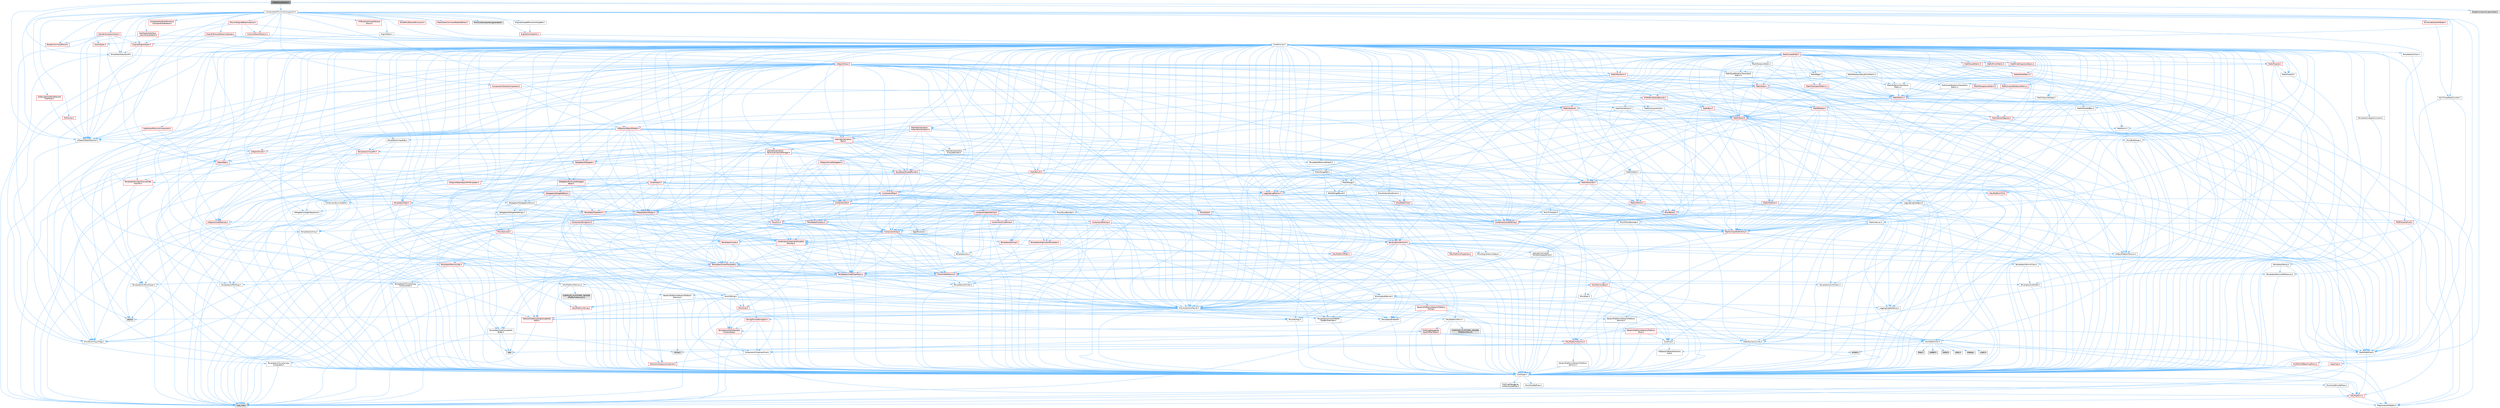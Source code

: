 digraph "ShapeComponent.h"
{
 // INTERACTIVE_SVG=YES
 // LATEX_PDF_SIZE
  bgcolor="transparent";
  edge [fontname=Helvetica,fontsize=10,labelfontname=Helvetica,labelfontsize=10];
  node [fontname=Helvetica,fontsize=10,shape=box,height=0.2,width=0.4];
  Node1 [id="Node000001",label="ShapeComponent.h",height=0.2,width=0.4,color="gray40", fillcolor="grey60", style="filled", fontcolor="black",tooltip=" "];
  Node1 -> Node2 [id="edge1_Node000001_Node000002",color="steelblue1",style="solid",tooltip=" "];
  Node2 [id="Node000002",label="CoreMinimal.h",height=0.2,width=0.4,color="grey40", fillcolor="white", style="filled",URL="$d7/d67/CoreMinimal_8h.html",tooltip=" "];
  Node2 -> Node3 [id="edge2_Node000002_Node000003",color="steelblue1",style="solid",tooltip=" "];
  Node3 [id="Node000003",label="CoreTypes.h",height=0.2,width=0.4,color="grey40", fillcolor="white", style="filled",URL="$dc/dec/CoreTypes_8h.html",tooltip=" "];
  Node3 -> Node4 [id="edge3_Node000003_Node000004",color="steelblue1",style="solid",tooltip=" "];
  Node4 [id="Node000004",label="HAL/Platform.h",height=0.2,width=0.4,color="red", fillcolor="#FFF0F0", style="filled",URL="$d9/dd0/Platform_8h.html",tooltip=" "];
  Node4 -> Node7 [id="edge4_Node000004_Node000007",color="steelblue1",style="solid",tooltip=" "];
  Node7 [id="Node000007",label="type_traits",height=0.2,width=0.4,color="grey60", fillcolor="#E0E0E0", style="filled",tooltip=" "];
  Node4 -> Node8 [id="edge5_Node000004_Node000008",color="steelblue1",style="solid",tooltip=" "];
  Node8 [id="Node000008",label="PreprocessorHelpers.h",height=0.2,width=0.4,color="grey40", fillcolor="white", style="filled",URL="$db/ddb/PreprocessorHelpers_8h.html",tooltip=" "];
  Node3 -> Node14 [id="edge6_Node000003_Node000014",color="steelblue1",style="solid",tooltip=" "];
  Node14 [id="Node000014",label="ProfilingDebugging\l/UMemoryDefines.h",height=0.2,width=0.4,color="grey40", fillcolor="white", style="filled",URL="$d2/da2/UMemoryDefines_8h.html",tooltip=" "];
  Node3 -> Node15 [id="edge7_Node000003_Node000015",color="steelblue1",style="solid",tooltip=" "];
  Node15 [id="Node000015",label="Misc/CoreMiscDefines.h",height=0.2,width=0.4,color="grey40", fillcolor="white", style="filled",URL="$da/d38/CoreMiscDefines_8h.html",tooltip=" "];
  Node15 -> Node4 [id="edge8_Node000015_Node000004",color="steelblue1",style="solid",tooltip=" "];
  Node15 -> Node8 [id="edge9_Node000015_Node000008",color="steelblue1",style="solid",tooltip=" "];
  Node3 -> Node16 [id="edge10_Node000003_Node000016",color="steelblue1",style="solid",tooltip=" "];
  Node16 [id="Node000016",label="Misc/CoreDefines.h",height=0.2,width=0.4,color="grey40", fillcolor="white", style="filled",URL="$d3/dd2/CoreDefines_8h.html",tooltip=" "];
  Node2 -> Node17 [id="edge11_Node000002_Node000017",color="steelblue1",style="solid",tooltip=" "];
  Node17 [id="Node000017",label="CoreFwd.h",height=0.2,width=0.4,color="grey40", fillcolor="white", style="filled",URL="$d1/d1e/CoreFwd_8h.html",tooltip=" "];
  Node17 -> Node3 [id="edge12_Node000017_Node000003",color="steelblue1",style="solid",tooltip=" "];
  Node17 -> Node18 [id="edge13_Node000017_Node000018",color="steelblue1",style="solid",tooltip=" "];
  Node18 [id="Node000018",label="Containers/ContainersFwd.h",height=0.2,width=0.4,color="grey40", fillcolor="white", style="filled",URL="$d4/d0a/ContainersFwd_8h.html",tooltip=" "];
  Node18 -> Node4 [id="edge14_Node000018_Node000004",color="steelblue1",style="solid",tooltip=" "];
  Node18 -> Node3 [id="edge15_Node000018_Node000003",color="steelblue1",style="solid",tooltip=" "];
  Node18 -> Node19 [id="edge16_Node000018_Node000019",color="steelblue1",style="solid",tooltip=" "];
  Node19 [id="Node000019",label="Traits/IsContiguousContainer.h",height=0.2,width=0.4,color="red", fillcolor="#FFF0F0", style="filled",URL="$d5/d3c/IsContiguousContainer_8h.html",tooltip=" "];
  Node19 -> Node3 [id="edge17_Node000019_Node000003",color="steelblue1",style="solid",tooltip=" "];
  Node17 -> Node22 [id="edge18_Node000017_Node000022",color="steelblue1",style="solid",tooltip=" "];
  Node22 [id="Node000022",label="Math/MathFwd.h",height=0.2,width=0.4,color="grey40", fillcolor="white", style="filled",URL="$d2/d10/MathFwd_8h.html",tooltip=" "];
  Node22 -> Node4 [id="edge19_Node000022_Node000004",color="steelblue1",style="solid",tooltip=" "];
  Node17 -> Node23 [id="edge20_Node000017_Node000023",color="steelblue1",style="solid",tooltip=" "];
  Node23 [id="Node000023",label="UObject/UObjectHierarchy\lFwd.h",height=0.2,width=0.4,color="grey40", fillcolor="white", style="filled",URL="$d3/d13/UObjectHierarchyFwd_8h.html",tooltip=" "];
  Node2 -> Node23 [id="edge21_Node000002_Node000023",color="steelblue1",style="solid",tooltip=" "];
  Node2 -> Node18 [id="edge22_Node000002_Node000018",color="steelblue1",style="solid",tooltip=" "];
  Node2 -> Node24 [id="edge23_Node000002_Node000024",color="steelblue1",style="solid",tooltip=" "];
  Node24 [id="Node000024",label="Misc/VarArgs.h",height=0.2,width=0.4,color="grey40", fillcolor="white", style="filled",URL="$d5/d6f/VarArgs_8h.html",tooltip=" "];
  Node24 -> Node3 [id="edge24_Node000024_Node000003",color="steelblue1",style="solid",tooltip=" "];
  Node2 -> Node25 [id="edge25_Node000002_Node000025",color="steelblue1",style="solid",tooltip=" "];
  Node25 [id="Node000025",label="Logging/LogVerbosity.h",height=0.2,width=0.4,color="grey40", fillcolor="white", style="filled",URL="$d2/d8f/LogVerbosity_8h.html",tooltip=" "];
  Node25 -> Node3 [id="edge26_Node000025_Node000003",color="steelblue1",style="solid",tooltip=" "];
  Node2 -> Node26 [id="edge27_Node000002_Node000026",color="steelblue1",style="solid",tooltip=" "];
  Node26 [id="Node000026",label="Misc/OutputDevice.h",height=0.2,width=0.4,color="grey40", fillcolor="white", style="filled",URL="$d7/d32/OutputDevice_8h.html",tooltip=" "];
  Node26 -> Node17 [id="edge28_Node000026_Node000017",color="steelblue1",style="solid",tooltip=" "];
  Node26 -> Node3 [id="edge29_Node000026_Node000003",color="steelblue1",style="solid",tooltip=" "];
  Node26 -> Node25 [id="edge30_Node000026_Node000025",color="steelblue1",style="solid",tooltip=" "];
  Node26 -> Node24 [id="edge31_Node000026_Node000024",color="steelblue1",style="solid",tooltip=" "];
  Node26 -> Node27 [id="edge32_Node000026_Node000027",color="steelblue1",style="solid",tooltip=" "];
  Node27 [id="Node000027",label="Templates/IsArrayOrRefOf\lTypeByPredicate.h",height=0.2,width=0.4,color="grey40", fillcolor="white", style="filled",URL="$d6/da1/IsArrayOrRefOfTypeByPredicate_8h.html",tooltip=" "];
  Node27 -> Node3 [id="edge33_Node000027_Node000003",color="steelblue1",style="solid",tooltip=" "];
  Node26 -> Node28 [id="edge34_Node000026_Node000028",color="steelblue1",style="solid",tooltip=" "];
  Node28 [id="Node000028",label="Templates/IsValidVariadic\lFunctionArg.h",height=0.2,width=0.4,color="red", fillcolor="#FFF0F0", style="filled",URL="$d0/dc8/IsValidVariadicFunctionArg_8h.html",tooltip=" "];
  Node28 -> Node3 [id="edge35_Node000028_Node000003",color="steelblue1",style="solid",tooltip=" "];
  Node28 -> Node7 [id="edge36_Node000028_Node000007",color="steelblue1",style="solid",tooltip=" "];
  Node26 -> Node30 [id="edge37_Node000026_Node000030",color="steelblue1",style="solid",tooltip=" "];
  Node30 [id="Node000030",label="Traits/IsCharEncodingCompatible\lWith.h",height=0.2,width=0.4,color="red", fillcolor="#FFF0F0", style="filled",URL="$df/dd1/IsCharEncodingCompatibleWith_8h.html",tooltip=" "];
  Node30 -> Node7 [id="edge38_Node000030_Node000007",color="steelblue1",style="solid",tooltip=" "];
  Node2 -> Node32 [id="edge39_Node000002_Node000032",color="steelblue1",style="solid",tooltip=" "];
  Node32 [id="Node000032",label="HAL/PlatformCrt.h",height=0.2,width=0.4,color="grey40", fillcolor="white", style="filled",URL="$d8/d75/PlatformCrt_8h.html",tooltip=" "];
  Node32 -> Node33 [id="edge40_Node000032_Node000033",color="steelblue1",style="solid",tooltip=" "];
  Node33 [id="Node000033",label="new",height=0.2,width=0.4,color="grey60", fillcolor="#E0E0E0", style="filled",tooltip=" "];
  Node32 -> Node34 [id="edge41_Node000032_Node000034",color="steelblue1",style="solid",tooltip=" "];
  Node34 [id="Node000034",label="wchar.h",height=0.2,width=0.4,color="grey60", fillcolor="#E0E0E0", style="filled",tooltip=" "];
  Node32 -> Node35 [id="edge42_Node000032_Node000035",color="steelblue1",style="solid",tooltip=" "];
  Node35 [id="Node000035",label="stddef.h",height=0.2,width=0.4,color="grey60", fillcolor="#E0E0E0", style="filled",tooltip=" "];
  Node32 -> Node36 [id="edge43_Node000032_Node000036",color="steelblue1",style="solid",tooltip=" "];
  Node36 [id="Node000036",label="stdlib.h",height=0.2,width=0.4,color="grey60", fillcolor="#E0E0E0", style="filled",tooltip=" "];
  Node32 -> Node37 [id="edge44_Node000032_Node000037",color="steelblue1",style="solid",tooltip=" "];
  Node37 [id="Node000037",label="stdio.h",height=0.2,width=0.4,color="grey60", fillcolor="#E0E0E0", style="filled",tooltip=" "];
  Node32 -> Node38 [id="edge45_Node000032_Node000038",color="steelblue1",style="solid",tooltip=" "];
  Node38 [id="Node000038",label="stdarg.h",height=0.2,width=0.4,color="grey60", fillcolor="#E0E0E0", style="filled",tooltip=" "];
  Node32 -> Node39 [id="edge46_Node000032_Node000039",color="steelblue1",style="solid",tooltip=" "];
  Node39 [id="Node000039",label="math.h",height=0.2,width=0.4,color="grey60", fillcolor="#E0E0E0", style="filled",tooltip=" "];
  Node32 -> Node40 [id="edge47_Node000032_Node000040",color="steelblue1",style="solid",tooltip=" "];
  Node40 [id="Node000040",label="float.h",height=0.2,width=0.4,color="grey60", fillcolor="#E0E0E0", style="filled",tooltip=" "];
  Node32 -> Node41 [id="edge48_Node000032_Node000041",color="steelblue1",style="solid",tooltip=" "];
  Node41 [id="Node000041",label="string.h",height=0.2,width=0.4,color="grey60", fillcolor="#E0E0E0", style="filled",tooltip=" "];
  Node2 -> Node42 [id="edge49_Node000002_Node000042",color="steelblue1",style="solid",tooltip=" "];
  Node42 [id="Node000042",label="HAL/PlatformMisc.h",height=0.2,width=0.4,color="grey40", fillcolor="white", style="filled",URL="$d0/df5/PlatformMisc_8h.html",tooltip=" "];
  Node42 -> Node3 [id="edge50_Node000042_Node000003",color="steelblue1",style="solid",tooltip=" "];
  Node42 -> Node43 [id="edge51_Node000042_Node000043",color="steelblue1",style="solid",tooltip=" "];
  Node43 [id="Node000043",label="GenericPlatform/GenericPlatform\lMisc.h",height=0.2,width=0.4,color="red", fillcolor="#FFF0F0", style="filled",URL="$db/d9a/GenericPlatformMisc_8h.html",tooltip=" "];
  Node43 -> Node17 [id="edge52_Node000043_Node000017",color="steelblue1",style="solid",tooltip=" "];
  Node43 -> Node3 [id="edge53_Node000043_Node000003",color="steelblue1",style="solid",tooltip=" "];
  Node43 -> Node32 [id="edge54_Node000043_Node000032",color="steelblue1",style="solid",tooltip=" "];
  Node43 -> Node47 [id="edge55_Node000043_Node000047",color="steelblue1",style="solid",tooltip=" "];
  Node47 [id="Node000047",label="Math/NumericLimits.h",height=0.2,width=0.4,color="grey40", fillcolor="white", style="filled",URL="$df/d1b/NumericLimits_8h.html",tooltip=" "];
  Node47 -> Node3 [id="edge56_Node000047_Node000003",color="steelblue1",style="solid",tooltip=" "];
  Node43 -> Node49 [id="edge57_Node000043_Node000049",color="steelblue1",style="solid",tooltip=" "];
  Node49 [id="Node000049",label="Misc/EnumClassFlags.h",height=0.2,width=0.4,color="grey40", fillcolor="white", style="filled",URL="$d8/de7/EnumClassFlags_8h.html",tooltip=" "];
  Node42 -> Node52 [id="edge58_Node000042_Node000052",color="steelblue1",style="solid",tooltip=" "];
  Node52 [id="Node000052",label="COMPILED_PLATFORM_HEADER\l(PlatformMisc.h)",height=0.2,width=0.4,color="grey60", fillcolor="#E0E0E0", style="filled",tooltip=" "];
  Node42 -> Node53 [id="edge59_Node000042_Node000053",color="steelblue1",style="solid",tooltip=" "];
  Node53 [id="Node000053",label="ProfilingDebugging\l/CpuProfilerTrace.h",height=0.2,width=0.4,color="red", fillcolor="#FFF0F0", style="filled",URL="$da/dcb/CpuProfilerTrace_8h.html",tooltip=" "];
  Node53 -> Node3 [id="edge60_Node000053_Node000003",color="steelblue1",style="solid",tooltip=" "];
  Node53 -> Node18 [id="edge61_Node000053_Node000018",color="steelblue1",style="solid",tooltip=" "];
  Node53 -> Node54 [id="edge62_Node000053_Node000054",color="steelblue1",style="solid",tooltip=" "];
  Node54 [id="Node000054",label="HAL/PlatformAtomics.h",height=0.2,width=0.4,color="red", fillcolor="#FFF0F0", style="filled",URL="$d3/d36/PlatformAtomics_8h.html",tooltip=" "];
  Node54 -> Node3 [id="edge63_Node000054_Node000003",color="steelblue1",style="solid",tooltip=" "];
  Node54 -> Node55 [id="edge64_Node000054_Node000055",color="steelblue1",style="solid",tooltip=" "];
  Node55 [id="Node000055",label="GenericPlatform/GenericPlatform\lAtomics.h",height=0.2,width=0.4,color="grey40", fillcolor="white", style="filled",URL="$da/d72/GenericPlatformAtomics_8h.html",tooltip=" "];
  Node55 -> Node3 [id="edge65_Node000055_Node000003",color="steelblue1",style="solid",tooltip=" "];
  Node53 -> Node8 [id="edge66_Node000053_Node000008",color="steelblue1",style="solid",tooltip=" "];
  Node2 -> Node61 [id="edge67_Node000002_Node000061",color="steelblue1",style="solid",tooltip=" "];
  Node61 [id="Node000061",label="Misc/AssertionMacros.h",height=0.2,width=0.4,color="grey40", fillcolor="white", style="filled",URL="$d0/dfa/AssertionMacros_8h.html",tooltip=" "];
  Node61 -> Node3 [id="edge68_Node000061_Node000003",color="steelblue1",style="solid",tooltip=" "];
  Node61 -> Node4 [id="edge69_Node000061_Node000004",color="steelblue1",style="solid",tooltip=" "];
  Node61 -> Node42 [id="edge70_Node000061_Node000042",color="steelblue1",style="solid",tooltip=" "];
  Node61 -> Node8 [id="edge71_Node000061_Node000008",color="steelblue1",style="solid",tooltip=" "];
  Node61 -> Node62 [id="edge72_Node000061_Node000062",color="steelblue1",style="solid",tooltip=" "];
  Node62 [id="Node000062",label="Templates/EnableIf.h",height=0.2,width=0.4,color="grey40", fillcolor="white", style="filled",URL="$d7/d60/EnableIf_8h.html",tooltip=" "];
  Node62 -> Node3 [id="edge73_Node000062_Node000003",color="steelblue1",style="solid",tooltip=" "];
  Node61 -> Node27 [id="edge74_Node000061_Node000027",color="steelblue1",style="solid",tooltip=" "];
  Node61 -> Node28 [id="edge75_Node000061_Node000028",color="steelblue1",style="solid",tooltip=" "];
  Node61 -> Node30 [id="edge76_Node000061_Node000030",color="steelblue1",style="solid",tooltip=" "];
  Node61 -> Node24 [id="edge77_Node000061_Node000024",color="steelblue1",style="solid",tooltip=" "];
  Node61 -> Node63 [id="edge78_Node000061_Node000063",color="steelblue1",style="solid",tooltip=" "];
  Node63 [id="Node000063",label="String/FormatStringSan.h",height=0.2,width=0.4,color="red", fillcolor="#FFF0F0", style="filled",URL="$d3/d8b/FormatStringSan_8h.html",tooltip=" "];
  Node63 -> Node7 [id="edge79_Node000063_Node000007",color="steelblue1",style="solid",tooltip=" "];
  Node63 -> Node3 [id="edge80_Node000063_Node000003",color="steelblue1",style="solid",tooltip=" "];
  Node63 -> Node28 [id="edge81_Node000063_Node000028",color="steelblue1",style="solid",tooltip=" "];
  Node63 -> Node18 [id="edge82_Node000063_Node000018",color="steelblue1",style="solid",tooltip=" "];
  Node61 -> Node69 [id="edge83_Node000061_Node000069",color="steelblue1",style="solid",tooltip=" "];
  Node69 [id="Node000069",label="atomic",height=0.2,width=0.4,color="grey60", fillcolor="#E0E0E0", style="filled",tooltip=" "];
  Node2 -> Node70 [id="edge84_Node000002_Node000070",color="steelblue1",style="solid",tooltip=" "];
  Node70 [id="Node000070",label="Templates/IsPointer.h",height=0.2,width=0.4,color="grey40", fillcolor="white", style="filled",URL="$d7/d05/IsPointer_8h.html",tooltip=" "];
  Node70 -> Node3 [id="edge85_Node000070_Node000003",color="steelblue1",style="solid",tooltip=" "];
  Node2 -> Node71 [id="edge86_Node000002_Node000071",color="steelblue1",style="solid",tooltip=" "];
  Node71 [id="Node000071",label="HAL/PlatformMemory.h",height=0.2,width=0.4,color="grey40", fillcolor="white", style="filled",URL="$de/d68/PlatformMemory_8h.html",tooltip=" "];
  Node71 -> Node3 [id="edge87_Node000071_Node000003",color="steelblue1",style="solid",tooltip=" "];
  Node71 -> Node72 [id="edge88_Node000071_Node000072",color="steelblue1",style="solid",tooltip=" "];
  Node72 [id="Node000072",label="GenericPlatform/GenericPlatform\lMemory.h",height=0.2,width=0.4,color="grey40", fillcolor="white", style="filled",URL="$dd/d22/GenericPlatformMemory_8h.html",tooltip=" "];
  Node72 -> Node17 [id="edge89_Node000072_Node000017",color="steelblue1",style="solid",tooltip=" "];
  Node72 -> Node3 [id="edge90_Node000072_Node000003",color="steelblue1",style="solid",tooltip=" "];
  Node72 -> Node73 [id="edge91_Node000072_Node000073",color="steelblue1",style="solid",tooltip=" "];
  Node73 [id="Node000073",label="HAL/PlatformString.h",height=0.2,width=0.4,color="red", fillcolor="#FFF0F0", style="filled",URL="$db/db5/PlatformString_8h.html",tooltip=" "];
  Node73 -> Node3 [id="edge92_Node000073_Node000003",color="steelblue1",style="solid",tooltip=" "];
  Node72 -> Node41 [id="edge93_Node000072_Node000041",color="steelblue1",style="solid",tooltip=" "];
  Node72 -> Node34 [id="edge94_Node000072_Node000034",color="steelblue1",style="solid",tooltip=" "];
  Node71 -> Node75 [id="edge95_Node000071_Node000075",color="steelblue1",style="solid",tooltip=" "];
  Node75 [id="Node000075",label="COMPILED_PLATFORM_HEADER\l(PlatformMemory.h)",height=0.2,width=0.4,color="grey60", fillcolor="#E0E0E0", style="filled",tooltip=" "];
  Node2 -> Node54 [id="edge96_Node000002_Node000054",color="steelblue1",style="solid",tooltip=" "];
  Node2 -> Node76 [id="edge97_Node000002_Node000076",color="steelblue1",style="solid",tooltip=" "];
  Node76 [id="Node000076",label="Misc/Exec.h",height=0.2,width=0.4,color="grey40", fillcolor="white", style="filled",URL="$de/ddb/Exec_8h.html",tooltip=" "];
  Node76 -> Node3 [id="edge98_Node000076_Node000003",color="steelblue1",style="solid",tooltip=" "];
  Node76 -> Node61 [id="edge99_Node000076_Node000061",color="steelblue1",style="solid",tooltip=" "];
  Node2 -> Node77 [id="edge100_Node000002_Node000077",color="steelblue1",style="solid",tooltip=" "];
  Node77 [id="Node000077",label="HAL/MemoryBase.h",height=0.2,width=0.4,color="red", fillcolor="#FFF0F0", style="filled",URL="$d6/d9f/MemoryBase_8h.html",tooltip=" "];
  Node77 -> Node3 [id="edge101_Node000077_Node000003",color="steelblue1",style="solid",tooltip=" "];
  Node77 -> Node54 [id="edge102_Node000077_Node000054",color="steelblue1",style="solid",tooltip=" "];
  Node77 -> Node32 [id="edge103_Node000077_Node000032",color="steelblue1",style="solid",tooltip=" "];
  Node77 -> Node76 [id="edge104_Node000077_Node000076",color="steelblue1",style="solid",tooltip=" "];
  Node77 -> Node26 [id="edge105_Node000077_Node000026",color="steelblue1",style="solid",tooltip=" "];
  Node2 -> Node87 [id="edge106_Node000002_Node000087",color="steelblue1",style="solid",tooltip=" "];
  Node87 [id="Node000087",label="HAL/UnrealMemory.h",height=0.2,width=0.4,color="red", fillcolor="#FFF0F0", style="filled",URL="$d9/d96/UnrealMemory_8h.html",tooltip=" "];
  Node87 -> Node3 [id="edge107_Node000087_Node000003",color="steelblue1",style="solid",tooltip=" "];
  Node87 -> Node72 [id="edge108_Node000087_Node000072",color="steelblue1",style="solid",tooltip=" "];
  Node87 -> Node77 [id="edge109_Node000087_Node000077",color="steelblue1",style="solid",tooltip=" "];
  Node87 -> Node71 [id="edge110_Node000087_Node000071",color="steelblue1",style="solid",tooltip=" "];
  Node87 -> Node70 [id="edge111_Node000087_Node000070",color="steelblue1",style="solid",tooltip=" "];
  Node2 -> Node89 [id="edge112_Node000002_Node000089",color="steelblue1",style="solid",tooltip=" "];
  Node89 [id="Node000089",label="Templates/IsArithmetic.h",height=0.2,width=0.4,color="grey40", fillcolor="white", style="filled",URL="$d2/d5d/IsArithmetic_8h.html",tooltip=" "];
  Node89 -> Node3 [id="edge113_Node000089_Node000003",color="steelblue1",style="solid",tooltip=" "];
  Node2 -> Node83 [id="edge114_Node000002_Node000083",color="steelblue1",style="solid",tooltip=" "];
  Node83 [id="Node000083",label="Templates/AndOrNot.h",height=0.2,width=0.4,color="grey40", fillcolor="white", style="filled",URL="$db/d0a/AndOrNot_8h.html",tooltip=" "];
  Node83 -> Node3 [id="edge115_Node000083_Node000003",color="steelblue1",style="solid",tooltip=" "];
  Node2 -> Node90 [id="edge116_Node000002_Node000090",color="steelblue1",style="solid",tooltip=" "];
  Node90 [id="Node000090",label="Templates/IsPODType.h",height=0.2,width=0.4,color="grey40", fillcolor="white", style="filled",URL="$d7/db1/IsPODType_8h.html",tooltip=" "];
  Node90 -> Node3 [id="edge117_Node000090_Node000003",color="steelblue1",style="solid",tooltip=" "];
  Node2 -> Node91 [id="edge118_Node000002_Node000091",color="steelblue1",style="solid",tooltip=" "];
  Node91 [id="Node000091",label="Templates/IsUECoreType.h",height=0.2,width=0.4,color="grey40", fillcolor="white", style="filled",URL="$d1/db8/IsUECoreType_8h.html",tooltip=" "];
  Node91 -> Node3 [id="edge119_Node000091_Node000003",color="steelblue1",style="solid",tooltip=" "];
  Node91 -> Node7 [id="edge120_Node000091_Node000007",color="steelblue1",style="solid",tooltip=" "];
  Node2 -> Node84 [id="edge121_Node000002_Node000084",color="steelblue1",style="solid",tooltip=" "];
  Node84 [id="Node000084",label="Templates/IsTriviallyCopy\lConstructible.h",height=0.2,width=0.4,color="grey40", fillcolor="white", style="filled",URL="$d3/d78/IsTriviallyCopyConstructible_8h.html",tooltip=" "];
  Node84 -> Node3 [id="edge122_Node000084_Node000003",color="steelblue1",style="solid",tooltip=" "];
  Node84 -> Node7 [id="edge123_Node000084_Node000007",color="steelblue1",style="solid",tooltip=" "];
  Node2 -> Node92 [id="edge124_Node000002_Node000092",color="steelblue1",style="solid",tooltip=" "];
  Node92 [id="Node000092",label="Templates/UnrealTypeTraits.h",height=0.2,width=0.4,color="red", fillcolor="#FFF0F0", style="filled",URL="$d2/d2d/UnrealTypeTraits_8h.html",tooltip=" "];
  Node92 -> Node3 [id="edge125_Node000092_Node000003",color="steelblue1",style="solid",tooltip=" "];
  Node92 -> Node70 [id="edge126_Node000092_Node000070",color="steelblue1",style="solid",tooltip=" "];
  Node92 -> Node61 [id="edge127_Node000092_Node000061",color="steelblue1",style="solid",tooltip=" "];
  Node92 -> Node83 [id="edge128_Node000092_Node000083",color="steelblue1",style="solid",tooltip=" "];
  Node92 -> Node62 [id="edge129_Node000092_Node000062",color="steelblue1",style="solid",tooltip=" "];
  Node92 -> Node89 [id="edge130_Node000092_Node000089",color="steelblue1",style="solid",tooltip=" "];
  Node92 -> Node90 [id="edge131_Node000092_Node000090",color="steelblue1",style="solid",tooltip=" "];
  Node92 -> Node91 [id="edge132_Node000092_Node000091",color="steelblue1",style="solid",tooltip=" "];
  Node92 -> Node84 [id="edge133_Node000092_Node000084",color="steelblue1",style="solid",tooltip=" "];
  Node2 -> Node62 [id="edge134_Node000002_Node000062",color="steelblue1",style="solid",tooltip=" "];
  Node2 -> Node94 [id="edge135_Node000002_Node000094",color="steelblue1",style="solid",tooltip=" "];
  Node94 [id="Node000094",label="Templates/RemoveReference.h",height=0.2,width=0.4,color="grey40", fillcolor="white", style="filled",URL="$da/dbe/RemoveReference_8h.html",tooltip=" "];
  Node94 -> Node3 [id="edge136_Node000094_Node000003",color="steelblue1",style="solid",tooltip=" "];
  Node2 -> Node95 [id="edge137_Node000002_Node000095",color="steelblue1",style="solid",tooltip=" "];
  Node95 [id="Node000095",label="Templates/IntegralConstant.h",height=0.2,width=0.4,color="grey40", fillcolor="white", style="filled",URL="$db/d1b/IntegralConstant_8h.html",tooltip=" "];
  Node95 -> Node3 [id="edge138_Node000095_Node000003",color="steelblue1",style="solid",tooltip=" "];
  Node2 -> Node96 [id="edge139_Node000002_Node000096",color="steelblue1",style="solid",tooltip=" "];
  Node96 [id="Node000096",label="Templates/IsClass.h",height=0.2,width=0.4,color="grey40", fillcolor="white", style="filled",URL="$db/dcb/IsClass_8h.html",tooltip=" "];
  Node96 -> Node3 [id="edge140_Node000096_Node000003",color="steelblue1",style="solid",tooltip=" "];
  Node2 -> Node97 [id="edge141_Node000002_Node000097",color="steelblue1",style="solid",tooltip=" "];
  Node97 [id="Node000097",label="Templates/TypeCompatible\lBytes.h",height=0.2,width=0.4,color="grey40", fillcolor="white", style="filled",URL="$df/d0a/TypeCompatibleBytes_8h.html",tooltip=" "];
  Node97 -> Node3 [id="edge142_Node000097_Node000003",color="steelblue1",style="solid",tooltip=" "];
  Node97 -> Node41 [id="edge143_Node000097_Node000041",color="steelblue1",style="solid",tooltip=" "];
  Node97 -> Node33 [id="edge144_Node000097_Node000033",color="steelblue1",style="solid",tooltip=" "];
  Node97 -> Node7 [id="edge145_Node000097_Node000007",color="steelblue1",style="solid",tooltip=" "];
  Node2 -> Node19 [id="edge146_Node000002_Node000019",color="steelblue1",style="solid",tooltip=" "];
  Node2 -> Node98 [id="edge147_Node000002_Node000098",color="steelblue1",style="solid",tooltip=" "];
  Node98 [id="Node000098",label="Templates/UnrealTemplate.h",height=0.2,width=0.4,color="red", fillcolor="#FFF0F0", style="filled",URL="$d4/d24/UnrealTemplate_8h.html",tooltip=" "];
  Node98 -> Node3 [id="edge148_Node000098_Node000003",color="steelblue1",style="solid",tooltip=" "];
  Node98 -> Node70 [id="edge149_Node000098_Node000070",color="steelblue1",style="solid",tooltip=" "];
  Node98 -> Node87 [id="edge150_Node000098_Node000087",color="steelblue1",style="solid",tooltip=" "];
  Node98 -> Node92 [id="edge151_Node000098_Node000092",color="steelblue1",style="solid",tooltip=" "];
  Node98 -> Node94 [id="edge152_Node000098_Node000094",color="steelblue1",style="solid",tooltip=" "];
  Node98 -> Node97 [id="edge153_Node000098_Node000097",color="steelblue1",style="solid",tooltip=" "];
  Node98 -> Node19 [id="edge154_Node000098_Node000019",color="steelblue1",style="solid",tooltip=" "];
  Node98 -> Node7 [id="edge155_Node000098_Node000007",color="steelblue1",style="solid",tooltip=" "];
  Node2 -> Node47 [id="edge156_Node000002_Node000047",color="steelblue1",style="solid",tooltip=" "];
  Node2 -> Node102 [id="edge157_Node000002_Node000102",color="steelblue1",style="solid",tooltip=" "];
  Node102 [id="Node000102",label="HAL/PlatformMath.h",height=0.2,width=0.4,color="red", fillcolor="#FFF0F0", style="filled",URL="$dc/d53/PlatformMath_8h.html",tooltip=" "];
  Node102 -> Node3 [id="edge158_Node000102_Node000003",color="steelblue1",style="solid",tooltip=" "];
  Node2 -> Node85 [id="edge159_Node000002_Node000085",color="steelblue1",style="solid",tooltip=" "];
  Node85 [id="Node000085",label="Templates/IsTriviallyCopy\lAssignable.h",height=0.2,width=0.4,color="grey40", fillcolor="white", style="filled",URL="$d2/df2/IsTriviallyCopyAssignable_8h.html",tooltip=" "];
  Node85 -> Node3 [id="edge160_Node000085_Node000003",color="steelblue1",style="solid",tooltip=" "];
  Node85 -> Node7 [id="edge161_Node000085_Node000007",color="steelblue1",style="solid",tooltip=" "];
  Node2 -> Node110 [id="edge162_Node000002_Node000110",color="steelblue1",style="solid",tooltip=" "];
  Node110 [id="Node000110",label="Templates/MemoryOps.h",height=0.2,width=0.4,color="red", fillcolor="#FFF0F0", style="filled",URL="$db/dea/MemoryOps_8h.html",tooltip=" "];
  Node110 -> Node3 [id="edge163_Node000110_Node000003",color="steelblue1",style="solid",tooltip=" "];
  Node110 -> Node87 [id="edge164_Node000110_Node000087",color="steelblue1",style="solid",tooltip=" "];
  Node110 -> Node85 [id="edge165_Node000110_Node000085",color="steelblue1",style="solid",tooltip=" "];
  Node110 -> Node84 [id="edge166_Node000110_Node000084",color="steelblue1",style="solid",tooltip=" "];
  Node110 -> Node92 [id="edge167_Node000110_Node000092",color="steelblue1",style="solid",tooltip=" "];
  Node110 -> Node33 [id="edge168_Node000110_Node000033",color="steelblue1",style="solid",tooltip=" "];
  Node110 -> Node7 [id="edge169_Node000110_Node000007",color="steelblue1",style="solid",tooltip=" "];
  Node2 -> Node111 [id="edge170_Node000002_Node000111",color="steelblue1",style="solid",tooltip=" "];
  Node111 [id="Node000111",label="Containers/ContainerAllocation\lPolicies.h",height=0.2,width=0.4,color="red", fillcolor="#FFF0F0", style="filled",URL="$d7/dff/ContainerAllocationPolicies_8h.html",tooltip=" "];
  Node111 -> Node3 [id="edge171_Node000111_Node000003",color="steelblue1",style="solid",tooltip=" "];
  Node111 -> Node111 [id="edge172_Node000111_Node000111",color="steelblue1",style="solid",tooltip=" "];
  Node111 -> Node102 [id="edge173_Node000111_Node000102",color="steelblue1",style="solid",tooltip=" "];
  Node111 -> Node87 [id="edge174_Node000111_Node000087",color="steelblue1",style="solid",tooltip=" "];
  Node111 -> Node47 [id="edge175_Node000111_Node000047",color="steelblue1",style="solid",tooltip=" "];
  Node111 -> Node61 [id="edge176_Node000111_Node000061",color="steelblue1",style="solid",tooltip=" "];
  Node111 -> Node110 [id="edge177_Node000111_Node000110",color="steelblue1",style="solid",tooltip=" "];
  Node111 -> Node97 [id="edge178_Node000111_Node000097",color="steelblue1",style="solid",tooltip=" "];
  Node111 -> Node7 [id="edge179_Node000111_Node000007",color="steelblue1",style="solid",tooltip=" "];
  Node2 -> Node114 [id="edge180_Node000002_Node000114",color="steelblue1",style="solid",tooltip=" "];
  Node114 [id="Node000114",label="Templates/IsEnumClass.h",height=0.2,width=0.4,color="grey40", fillcolor="white", style="filled",URL="$d7/d15/IsEnumClass_8h.html",tooltip=" "];
  Node114 -> Node3 [id="edge181_Node000114_Node000003",color="steelblue1",style="solid",tooltip=" "];
  Node114 -> Node83 [id="edge182_Node000114_Node000083",color="steelblue1",style="solid",tooltip=" "];
  Node2 -> Node115 [id="edge183_Node000002_Node000115",color="steelblue1",style="solid",tooltip=" "];
  Node115 [id="Node000115",label="HAL/PlatformProperties.h",height=0.2,width=0.4,color="red", fillcolor="#FFF0F0", style="filled",URL="$d9/db0/PlatformProperties_8h.html",tooltip=" "];
  Node115 -> Node3 [id="edge184_Node000115_Node000003",color="steelblue1",style="solid",tooltip=" "];
  Node2 -> Node118 [id="edge185_Node000002_Node000118",color="steelblue1",style="solid",tooltip=" "];
  Node118 [id="Node000118",label="Misc/EngineVersionBase.h",height=0.2,width=0.4,color="grey40", fillcolor="white", style="filled",URL="$d5/d2b/EngineVersionBase_8h.html",tooltip=" "];
  Node118 -> Node3 [id="edge186_Node000118_Node000003",color="steelblue1",style="solid",tooltip=" "];
  Node2 -> Node119 [id="edge187_Node000002_Node000119",color="steelblue1",style="solid",tooltip=" "];
  Node119 [id="Node000119",label="Internationalization\l/TextNamespaceFwd.h",height=0.2,width=0.4,color="grey40", fillcolor="white", style="filled",URL="$d8/d97/TextNamespaceFwd_8h.html",tooltip=" "];
  Node119 -> Node3 [id="edge188_Node000119_Node000003",color="steelblue1",style="solid",tooltip=" "];
  Node2 -> Node120 [id="edge189_Node000002_Node000120",color="steelblue1",style="solid",tooltip=" "];
  Node120 [id="Node000120",label="Serialization/Archive.h",height=0.2,width=0.4,color="red", fillcolor="#FFF0F0", style="filled",URL="$d7/d3b/Archive_8h.html",tooltip=" "];
  Node120 -> Node17 [id="edge190_Node000120_Node000017",color="steelblue1",style="solid",tooltip=" "];
  Node120 -> Node3 [id="edge191_Node000120_Node000003",color="steelblue1",style="solid",tooltip=" "];
  Node120 -> Node115 [id="edge192_Node000120_Node000115",color="steelblue1",style="solid",tooltip=" "];
  Node120 -> Node119 [id="edge193_Node000120_Node000119",color="steelblue1",style="solid",tooltip=" "];
  Node120 -> Node22 [id="edge194_Node000120_Node000022",color="steelblue1",style="solid",tooltip=" "];
  Node120 -> Node61 [id="edge195_Node000120_Node000061",color="steelblue1",style="solid",tooltip=" "];
  Node120 -> Node118 [id="edge196_Node000120_Node000118",color="steelblue1",style="solid",tooltip=" "];
  Node120 -> Node24 [id="edge197_Node000120_Node000024",color="steelblue1",style="solid",tooltip=" "];
  Node120 -> Node62 [id="edge198_Node000120_Node000062",color="steelblue1",style="solid",tooltip=" "];
  Node120 -> Node27 [id="edge199_Node000120_Node000027",color="steelblue1",style="solid",tooltip=" "];
  Node120 -> Node114 [id="edge200_Node000120_Node000114",color="steelblue1",style="solid",tooltip=" "];
  Node120 -> Node28 [id="edge201_Node000120_Node000028",color="steelblue1",style="solid",tooltip=" "];
  Node120 -> Node98 [id="edge202_Node000120_Node000098",color="steelblue1",style="solid",tooltip=" "];
  Node120 -> Node30 [id="edge203_Node000120_Node000030",color="steelblue1",style="solid",tooltip=" "];
  Node120 -> Node123 [id="edge204_Node000120_Node000123",color="steelblue1",style="solid",tooltip=" "];
  Node123 [id="Node000123",label="UObject/ObjectVersion.h",height=0.2,width=0.4,color="grey40", fillcolor="white", style="filled",URL="$da/d63/ObjectVersion_8h.html",tooltip=" "];
  Node123 -> Node3 [id="edge205_Node000123_Node000003",color="steelblue1",style="solid",tooltip=" "];
  Node2 -> Node124 [id="edge206_Node000002_Node000124",color="steelblue1",style="solid",tooltip=" "];
  Node124 [id="Node000124",label="Templates/Less.h",height=0.2,width=0.4,color="grey40", fillcolor="white", style="filled",URL="$de/dc8/Less_8h.html",tooltip=" "];
  Node124 -> Node3 [id="edge207_Node000124_Node000003",color="steelblue1",style="solid",tooltip=" "];
  Node124 -> Node98 [id="edge208_Node000124_Node000098",color="steelblue1",style="solid",tooltip=" "];
  Node2 -> Node125 [id="edge209_Node000002_Node000125",color="steelblue1",style="solid",tooltip=" "];
  Node125 [id="Node000125",label="Templates/Sorting.h",height=0.2,width=0.4,color="red", fillcolor="#FFF0F0", style="filled",URL="$d3/d9e/Sorting_8h.html",tooltip=" "];
  Node125 -> Node3 [id="edge210_Node000125_Node000003",color="steelblue1",style="solid",tooltip=" "];
  Node125 -> Node102 [id="edge211_Node000125_Node000102",color="steelblue1",style="solid",tooltip=" "];
  Node125 -> Node124 [id="edge212_Node000125_Node000124",color="steelblue1",style="solid",tooltip=" "];
  Node2 -> Node136 [id="edge213_Node000002_Node000136",color="steelblue1",style="solid",tooltip=" "];
  Node136 [id="Node000136",label="Misc/Char.h",height=0.2,width=0.4,color="red", fillcolor="#FFF0F0", style="filled",URL="$d0/d58/Char_8h.html",tooltip=" "];
  Node136 -> Node3 [id="edge214_Node000136_Node000003",color="steelblue1",style="solid",tooltip=" "];
  Node136 -> Node7 [id="edge215_Node000136_Node000007",color="steelblue1",style="solid",tooltip=" "];
  Node2 -> Node139 [id="edge216_Node000002_Node000139",color="steelblue1",style="solid",tooltip=" "];
  Node139 [id="Node000139",label="GenericPlatform/GenericPlatform\lStricmp.h",height=0.2,width=0.4,color="grey40", fillcolor="white", style="filled",URL="$d2/d86/GenericPlatformStricmp_8h.html",tooltip=" "];
  Node139 -> Node3 [id="edge217_Node000139_Node000003",color="steelblue1",style="solid",tooltip=" "];
  Node2 -> Node140 [id="edge218_Node000002_Node000140",color="steelblue1",style="solid",tooltip=" "];
  Node140 [id="Node000140",label="GenericPlatform/GenericPlatform\lString.h",height=0.2,width=0.4,color="red", fillcolor="#FFF0F0", style="filled",URL="$dd/d20/GenericPlatformString_8h.html",tooltip=" "];
  Node140 -> Node3 [id="edge219_Node000140_Node000003",color="steelblue1",style="solid",tooltip=" "];
  Node140 -> Node139 [id="edge220_Node000140_Node000139",color="steelblue1",style="solid",tooltip=" "];
  Node140 -> Node62 [id="edge221_Node000140_Node000062",color="steelblue1",style="solid",tooltip=" "];
  Node140 -> Node30 [id="edge222_Node000140_Node000030",color="steelblue1",style="solid",tooltip=" "];
  Node140 -> Node7 [id="edge223_Node000140_Node000007",color="steelblue1",style="solid",tooltip=" "];
  Node2 -> Node73 [id="edge224_Node000002_Node000073",color="steelblue1",style="solid",tooltip=" "];
  Node2 -> Node143 [id="edge225_Node000002_Node000143",color="steelblue1",style="solid",tooltip=" "];
  Node143 [id="Node000143",label="Misc/CString.h",height=0.2,width=0.4,color="grey40", fillcolor="white", style="filled",URL="$d2/d49/CString_8h.html",tooltip=" "];
  Node143 -> Node3 [id="edge226_Node000143_Node000003",color="steelblue1",style="solid",tooltip=" "];
  Node143 -> Node32 [id="edge227_Node000143_Node000032",color="steelblue1",style="solid",tooltip=" "];
  Node143 -> Node73 [id="edge228_Node000143_Node000073",color="steelblue1",style="solid",tooltip=" "];
  Node143 -> Node61 [id="edge229_Node000143_Node000061",color="steelblue1",style="solid",tooltip=" "];
  Node143 -> Node136 [id="edge230_Node000143_Node000136",color="steelblue1",style="solid",tooltip=" "];
  Node143 -> Node24 [id="edge231_Node000143_Node000024",color="steelblue1",style="solid",tooltip=" "];
  Node143 -> Node27 [id="edge232_Node000143_Node000027",color="steelblue1",style="solid",tooltip=" "];
  Node143 -> Node28 [id="edge233_Node000143_Node000028",color="steelblue1",style="solid",tooltip=" "];
  Node143 -> Node30 [id="edge234_Node000143_Node000030",color="steelblue1",style="solid",tooltip=" "];
  Node2 -> Node144 [id="edge235_Node000002_Node000144",color="steelblue1",style="solid",tooltip=" "];
  Node144 [id="Node000144",label="Misc/Crc.h",height=0.2,width=0.4,color="red", fillcolor="#FFF0F0", style="filled",URL="$d4/dd2/Crc_8h.html",tooltip=" "];
  Node144 -> Node3 [id="edge236_Node000144_Node000003",color="steelblue1",style="solid",tooltip=" "];
  Node144 -> Node73 [id="edge237_Node000144_Node000073",color="steelblue1",style="solid",tooltip=" "];
  Node144 -> Node61 [id="edge238_Node000144_Node000061",color="steelblue1",style="solid",tooltip=" "];
  Node144 -> Node143 [id="edge239_Node000144_Node000143",color="steelblue1",style="solid",tooltip=" "];
  Node144 -> Node136 [id="edge240_Node000144_Node000136",color="steelblue1",style="solid",tooltip=" "];
  Node144 -> Node92 [id="edge241_Node000144_Node000092",color="steelblue1",style="solid",tooltip=" "];
  Node2 -> Node135 [id="edge242_Node000002_Node000135",color="steelblue1",style="solid",tooltip=" "];
  Node135 [id="Node000135",label="Math/UnrealMathUtility.h",height=0.2,width=0.4,color="red", fillcolor="#FFF0F0", style="filled",URL="$db/db8/UnrealMathUtility_8h.html",tooltip=" "];
  Node135 -> Node3 [id="edge243_Node000135_Node000003",color="steelblue1",style="solid",tooltip=" "];
  Node135 -> Node61 [id="edge244_Node000135_Node000061",color="steelblue1",style="solid",tooltip=" "];
  Node135 -> Node102 [id="edge245_Node000135_Node000102",color="steelblue1",style="solid",tooltip=" "];
  Node135 -> Node22 [id="edge246_Node000135_Node000022",color="steelblue1",style="solid",tooltip=" "];
  Node2 -> Node145 [id="edge247_Node000002_Node000145",color="steelblue1",style="solid",tooltip=" "];
  Node145 [id="Node000145",label="Containers/UnrealString.h",height=0.2,width=0.4,color="red", fillcolor="#FFF0F0", style="filled",URL="$d5/dba/UnrealString_8h.html",tooltip=" "];
  Node2 -> Node149 [id="edge248_Node000002_Node000149",color="steelblue1",style="solid",tooltip=" "];
  Node149 [id="Node000149",label="Containers/Array.h",height=0.2,width=0.4,color="red", fillcolor="#FFF0F0", style="filled",URL="$df/dd0/Array_8h.html",tooltip=" "];
  Node149 -> Node3 [id="edge249_Node000149_Node000003",color="steelblue1",style="solid",tooltip=" "];
  Node149 -> Node61 [id="edge250_Node000149_Node000061",color="steelblue1",style="solid",tooltip=" "];
  Node149 -> Node87 [id="edge251_Node000149_Node000087",color="steelblue1",style="solid",tooltip=" "];
  Node149 -> Node92 [id="edge252_Node000149_Node000092",color="steelblue1",style="solid",tooltip=" "];
  Node149 -> Node98 [id="edge253_Node000149_Node000098",color="steelblue1",style="solid",tooltip=" "];
  Node149 -> Node111 [id="edge254_Node000149_Node000111",color="steelblue1",style="solid",tooltip=" "];
  Node149 -> Node120 [id="edge255_Node000149_Node000120",color="steelblue1",style="solid",tooltip=" "];
  Node149 -> Node128 [id="edge256_Node000149_Node000128",color="steelblue1",style="solid",tooltip=" "];
  Node128 [id="Node000128",label="Templates/Invoke.h",height=0.2,width=0.4,color="red", fillcolor="#FFF0F0", style="filled",URL="$d7/deb/Invoke_8h.html",tooltip=" "];
  Node128 -> Node3 [id="edge257_Node000128_Node000003",color="steelblue1",style="solid",tooltip=" "];
  Node128 -> Node98 [id="edge258_Node000128_Node000098",color="steelblue1",style="solid",tooltip=" "];
  Node128 -> Node7 [id="edge259_Node000128_Node000007",color="steelblue1",style="solid",tooltip=" "];
  Node149 -> Node124 [id="edge260_Node000149_Node000124",color="steelblue1",style="solid",tooltip=" "];
  Node149 -> Node125 [id="edge261_Node000149_Node000125",color="steelblue1",style="solid",tooltip=" "];
  Node149 -> Node172 [id="edge262_Node000149_Node000172",color="steelblue1",style="solid",tooltip=" "];
  Node172 [id="Node000172",label="Templates/AlignmentTemplates.h",height=0.2,width=0.4,color="red", fillcolor="#FFF0F0", style="filled",URL="$dd/d32/AlignmentTemplates_8h.html",tooltip=" "];
  Node172 -> Node3 [id="edge263_Node000172_Node000003",color="steelblue1",style="solid",tooltip=" "];
  Node172 -> Node70 [id="edge264_Node000172_Node000070",color="steelblue1",style="solid",tooltip=" "];
  Node149 -> Node7 [id="edge265_Node000149_Node000007",color="steelblue1",style="solid",tooltip=" "];
  Node2 -> Node173 [id="edge266_Node000002_Node000173",color="steelblue1",style="solid",tooltip=" "];
  Node173 [id="Node000173",label="Misc/FrameNumber.h",height=0.2,width=0.4,color="grey40", fillcolor="white", style="filled",URL="$dd/dbd/FrameNumber_8h.html",tooltip=" "];
  Node173 -> Node3 [id="edge267_Node000173_Node000003",color="steelblue1",style="solid",tooltip=" "];
  Node173 -> Node47 [id="edge268_Node000173_Node000047",color="steelblue1",style="solid",tooltip=" "];
  Node173 -> Node135 [id="edge269_Node000173_Node000135",color="steelblue1",style="solid",tooltip=" "];
  Node173 -> Node62 [id="edge270_Node000173_Node000062",color="steelblue1",style="solid",tooltip=" "];
  Node173 -> Node92 [id="edge271_Node000173_Node000092",color="steelblue1",style="solid",tooltip=" "];
  Node2 -> Node174 [id="edge272_Node000002_Node000174",color="steelblue1",style="solid",tooltip=" "];
  Node174 [id="Node000174",label="Misc/Timespan.h",height=0.2,width=0.4,color="grey40", fillcolor="white", style="filled",URL="$da/dd9/Timespan_8h.html",tooltip=" "];
  Node174 -> Node3 [id="edge273_Node000174_Node000003",color="steelblue1",style="solid",tooltip=" "];
  Node174 -> Node175 [id="edge274_Node000174_Node000175",color="steelblue1",style="solid",tooltip=" "];
  Node175 [id="Node000175",label="Math/Interval.h",height=0.2,width=0.4,color="grey40", fillcolor="white", style="filled",URL="$d1/d55/Interval_8h.html",tooltip=" "];
  Node175 -> Node3 [id="edge275_Node000175_Node000003",color="steelblue1",style="solid",tooltip=" "];
  Node175 -> Node89 [id="edge276_Node000175_Node000089",color="steelblue1",style="solid",tooltip=" "];
  Node175 -> Node92 [id="edge277_Node000175_Node000092",color="steelblue1",style="solid",tooltip=" "];
  Node175 -> Node47 [id="edge278_Node000175_Node000047",color="steelblue1",style="solid",tooltip=" "];
  Node175 -> Node135 [id="edge279_Node000175_Node000135",color="steelblue1",style="solid",tooltip=" "];
  Node174 -> Node135 [id="edge280_Node000174_Node000135",color="steelblue1",style="solid",tooltip=" "];
  Node174 -> Node61 [id="edge281_Node000174_Node000061",color="steelblue1",style="solid",tooltip=" "];
  Node2 -> Node176 [id="edge282_Node000002_Node000176",color="steelblue1",style="solid",tooltip=" "];
  Node176 [id="Node000176",label="Containers/StringConv.h",height=0.2,width=0.4,color="red", fillcolor="#FFF0F0", style="filled",URL="$d3/ddf/StringConv_8h.html",tooltip=" "];
  Node176 -> Node3 [id="edge283_Node000176_Node000003",color="steelblue1",style="solid",tooltip=" "];
  Node176 -> Node61 [id="edge284_Node000176_Node000061",color="steelblue1",style="solid",tooltip=" "];
  Node176 -> Node111 [id="edge285_Node000176_Node000111",color="steelblue1",style="solid",tooltip=" "];
  Node176 -> Node149 [id="edge286_Node000176_Node000149",color="steelblue1",style="solid",tooltip=" "];
  Node176 -> Node143 [id="edge287_Node000176_Node000143",color="steelblue1",style="solid",tooltip=" "];
  Node176 -> Node177 [id="edge288_Node000176_Node000177",color="steelblue1",style="solid",tooltip=" "];
  Node177 [id="Node000177",label="Templates/IsArray.h",height=0.2,width=0.4,color="grey40", fillcolor="white", style="filled",URL="$d8/d8d/IsArray_8h.html",tooltip=" "];
  Node177 -> Node3 [id="edge289_Node000177_Node000003",color="steelblue1",style="solid",tooltip=" "];
  Node176 -> Node98 [id="edge290_Node000176_Node000098",color="steelblue1",style="solid",tooltip=" "];
  Node176 -> Node92 [id="edge291_Node000176_Node000092",color="steelblue1",style="solid",tooltip=" "];
  Node176 -> Node30 [id="edge292_Node000176_Node000030",color="steelblue1",style="solid",tooltip=" "];
  Node176 -> Node19 [id="edge293_Node000176_Node000019",color="steelblue1",style="solid",tooltip=" "];
  Node176 -> Node7 [id="edge294_Node000176_Node000007",color="steelblue1",style="solid",tooltip=" "];
  Node2 -> Node178 [id="edge295_Node000002_Node000178",color="steelblue1",style="solid",tooltip=" "];
  Node178 [id="Node000178",label="UObject/UnrealNames.h",height=0.2,width=0.4,color="red", fillcolor="#FFF0F0", style="filled",URL="$d8/db1/UnrealNames_8h.html",tooltip=" "];
  Node178 -> Node3 [id="edge296_Node000178_Node000003",color="steelblue1",style="solid",tooltip=" "];
  Node2 -> Node180 [id="edge297_Node000002_Node000180",color="steelblue1",style="solid",tooltip=" "];
  Node180 [id="Node000180",label="UObject/NameTypes.h",height=0.2,width=0.4,color="red", fillcolor="#FFF0F0", style="filled",URL="$d6/d35/NameTypes_8h.html",tooltip=" "];
  Node180 -> Node3 [id="edge298_Node000180_Node000003",color="steelblue1",style="solid",tooltip=" "];
  Node180 -> Node61 [id="edge299_Node000180_Node000061",color="steelblue1",style="solid",tooltip=" "];
  Node180 -> Node87 [id="edge300_Node000180_Node000087",color="steelblue1",style="solid",tooltip=" "];
  Node180 -> Node92 [id="edge301_Node000180_Node000092",color="steelblue1",style="solid",tooltip=" "];
  Node180 -> Node98 [id="edge302_Node000180_Node000098",color="steelblue1",style="solid",tooltip=" "];
  Node180 -> Node145 [id="edge303_Node000180_Node000145",color="steelblue1",style="solid",tooltip=" "];
  Node180 -> Node176 [id="edge304_Node000180_Node000176",color="steelblue1",style="solid",tooltip=" "];
  Node180 -> Node178 [id="edge305_Node000180_Node000178",color="steelblue1",style="solid",tooltip=" "];
  Node2 -> Node188 [id="edge306_Node000002_Node000188",color="steelblue1",style="solid",tooltip=" "];
  Node188 [id="Node000188",label="Misc/Parse.h",height=0.2,width=0.4,color="red", fillcolor="#FFF0F0", style="filled",URL="$dc/d71/Parse_8h.html",tooltip=" "];
  Node188 -> Node145 [id="edge307_Node000188_Node000145",color="steelblue1",style="solid",tooltip=" "];
  Node188 -> Node3 [id="edge308_Node000188_Node000003",color="steelblue1",style="solid",tooltip=" "];
  Node188 -> Node32 [id="edge309_Node000188_Node000032",color="steelblue1",style="solid",tooltip=" "];
  Node188 -> Node49 [id="edge310_Node000188_Node000049",color="steelblue1",style="solid",tooltip=" "];
  Node188 -> Node189 [id="edge311_Node000188_Node000189",color="steelblue1",style="solid",tooltip=" "];
  Node189 [id="Node000189",label="Templates/Function.h",height=0.2,width=0.4,color="red", fillcolor="#FFF0F0", style="filled",URL="$df/df5/Function_8h.html",tooltip=" "];
  Node189 -> Node3 [id="edge312_Node000189_Node000003",color="steelblue1",style="solid",tooltip=" "];
  Node189 -> Node61 [id="edge313_Node000189_Node000061",color="steelblue1",style="solid",tooltip=" "];
  Node189 -> Node87 [id="edge314_Node000189_Node000087",color="steelblue1",style="solid",tooltip=" "];
  Node189 -> Node92 [id="edge315_Node000189_Node000092",color="steelblue1",style="solid",tooltip=" "];
  Node189 -> Node128 [id="edge316_Node000189_Node000128",color="steelblue1",style="solid",tooltip=" "];
  Node189 -> Node98 [id="edge317_Node000189_Node000098",color="steelblue1",style="solid",tooltip=" "];
  Node189 -> Node135 [id="edge318_Node000189_Node000135",color="steelblue1",style="solid",tooltip=" "];
  Node189 -> Node33 [id="edge319_Node000189_Node000033",color="steelblue1",style="solid",tooltip=" "];
  Node189 -> Node7 [id="edge320_Node000189_Node000007",color="steelblue1",style="solid",tooltip=" "];
  Node2 -> Node172 [id="edge321_Node000002_Node000172",color="steelblue1",style="solid",tooltip=" "];
  Node2 -> Node191 [id="edge322_Node000002_Node000191",color="steelblue1",style="solid",tooltip=" "];
  Node191 [id="Node000191",label="Misc/StructBuilder.h",height=0.2,width=0.4,color="grey40", fillcolor="white", style="filled",URL="$d9/db3/StructBuilder_8h.html",tooltip=" "];
  Node191 -> Node3 [id="edge323_Node000191_Node000003",color="steelblue1",style="solid",tooltip=" "];
  Node191 -> Node135 [id="edge324_Node000191_Node000135",color="steelblue1",style="solid",tooltip=" "];
  Node191 -> Node172 [id="edge325_Node000191_Node000172",color="steelblue1",style="solid",tooltip=" "];
  Node2 -> Node104 [id="edge326_Node000002_Node000104",color="steelblue1",style="solid",tooltip=" "];
  Node104 [id="Node000104",label="Templates/Decay.h",height=0.2,width=0.4,color="grey40", fillcolor="white", style="filled",URL="$dd/d0f/Decay_8h.html",tooltip=" "];
  Node104 -> Node3 [id="edge327_Node000104_Node000003",color="steelblue1",style="solid",tooltip=" "];
  Node104 -> Node94 [id="edge328_Node000104_Node000094",color="steelblue1",style="solid",tooltip=" "];
  Node104 -> Node7 [id="edge329_Node000104_Node000007",color="steelblue1",style="solid",tooltip=" "];
  Node2 -> Node192 [id="edge330_Node000002_Node000192",color="steelblue1",style="solid",tooltip=" "];
  Node192 [id="Node000192",label="Templates/PointerIsConvertible\lFromTo.h",height=0.2,width=0.4,color="red", fillcolor="#FFF0F0", style="filled",URL="$d6/d65/PointerIsConvertibleFromTo_8h.html",tooltip=" "];
  Node192 -> Node3 [id="edge331_Node000192_Node000003",color="steelblue1",style="solid",tooltip=" "];
  Node192 -> Node7 [id="edge332_Node000192_Node000007",color="steelblue1",style="solid",tooltip=" "];
  Node2 -> Node128 [id="edge333_Node000002_Node000128",color="steelblue1",style="solid",tooltip=" "];
  Node2 -> Node189 [id="edge334_Node000002_Node000189",color="steelblue1",style="solid",tooltip=" "];
  Node2 -> Node161 [id="edge335_Node000002_Node000161",color="steelblue1",style="solid",tooltip=" "];
  Node161 [id="Node000161",label="Templates/TypeHash.h",height=0.2,width=0.4,color="red", fillcolor="#FFF0F0", style="filled",URL="$d1/d62/TypeHash_8h.html",tooltip=" "];
  Node161 -> Node3 [id="edge336_Node000161_Node000003",color="steelblue1",style="solid",tooltip=" "];
  Node161 -> Node144 [id="edge337_Node000161_Node000144",color="steelblue1",style="solid",tooltip=" "];
  Node161 -> Node7 [id="edge338_Node000161_Node000007",color="steelblue1",style="solid",tooltip=" "];
  Node2 -> Node193 [id="edge339_Node000002_Node000193",color="steelblue1",style="solid",tooltip=" "];
  Node193 [id="Node000193",label="Containers/ScriptArray.h",height=0.2,width=0.4,color="red", fillcolor="#FFF0F0", style="filled",URL="$dc/daf/ScriptArray_8h.html",tooltip=" "];
  Node193 -> Node3 [id="edge340_Node000193_Node000003",color="steelblue1",style="solid",tooltip=" "];
  Node193 -> Node61 [id="edge341_Node000193_Node000061",color="steelblue1",style="solid",tooltip=" "];
  Node193 -> Node87 [id="edge342_Node000193_Node000087",color="steelblue1",style="solid",tooltip=" "];
  Node193 -> Node111 [id="edge343_Node000193_Node000111",color="steelblue1",style="solid",tooltip=" "];
  Node193 -> Node149 [id="edge344_Node000193_Node000149",color="steelblue1",style="solid",tooltip=" "];
  Node2 -> Node194 [id="edge345_Node000002_Node000194",color="steelblue1",style="solid",tooltip=" "];
  Node194 [id="Node000194",label="Containers/BitArray.h",height=0.2,width=0.4,color="red", fillcolor="#FFF0F0", style="filled",URL="$d1/de4/BitArray_8h.html",tooltip=" "];
  Node194 -> Node111 [id="edge346_Node000194_Node000111",color="steelblue1",style="solid",tooltip=" "];
  Node194 -> Node3 [id="edge347_Node000194_Node000003",color="steelblue1",style="solid",tooltip=" "];
  Node194 -> Node54 [id="edge348_Node000194_Node000054",color="steelblue1",style="solid",tooltip=" "];
  Node194 -> Node87 [id="edge349_Node000194_Node000087",color="steelblue1",style="solid",tooltip=" "];
  Node194 -> Node135 [id="edge350_Node000194_Node000135",color="steelblue1",style="solid",tooltip=" "];
  Node194 -> Node61 [id="edge351_Node000194_Node000061",color="steelblue1",style="solid",tooltip=" "];
  Node194 -> Node49 [id="edge352_Node000194_Node000049",color="steelblue1",style="solid",tooltip=" "];
  Node194 -> Node120 [id="edge353_Node000194_Node000120",color="steelblue1",style="solid",tooltip=" "];
  Node194 -> Node62 [id="edge354_Node000194_Node000062",color="steelblue1",style="solid",tooltip=" "];
  Node194 -> Node128 [id="edge355_Node000194_Node000128",color="steelblue1",style="solid",tooltip=" "];
  Node194 -> Node98 [id="edge356_Node000194_Node000098",color="steelblue1",style="solid",tooltip=" "];
  Node194 -> Node92 [id="edge357_Node000194_Node000092",color="steelblue1",style="solid",tooltip=" "];
  Node2 -> Node195 [id="edge358_Node000002_Node000195",color="steelblue1",style="solid",tooltip=" "];
  Node195 [id="Node000195",label="Containers/SparseArray.h",height=0.2,width=0.4,color="red", fillcolor="#FFF0F0", style="filled",URL="$d5/dbf/SparseArray_8h.html",tooltip=" "];
  Node195 -> Node3 [id="edge359_Node000195_Node000003",color="steelblue1",style="solid",tooltip=" "];
  Node195 -> Node61 [id="edge360_Node000195_Node000061",color="steelblue1",style="solid",tooltip=" "];
  Node195 -> Node87 [id="edge361_Node000195_Node000087",color="steelblue1",style="solid",tooltip=" "];
  Node195 -> Node92 [id="edge362_Node000195_Node000092",color="steelblue1",style="solid",tooltip=" "];
  Node195 -> Node98 [id="edge363_Node000195_Node000098",color="steelblue1",style="solid",tooltip=" "];
  Node195 -> Node111 [id="edge364_Node000195_Node000111",color="steelblue1",style="solid",tooltip=" "];
  Node195 -> Node124 [id="edge365_Node000195_Node000124",color="steelblue1",style="solid",tooltip=" "];
  Node195 -> Node149 [id="edge366_Node000195_Node000149",color="steelblue1",style="solid",tooltip=" "];
  Node195 -> Node135 [id="edge367_Node000195_Node000135",color="steelblue1",style="solid",tooltip=" "];
  Node195 -> Node193 [id="edge368_Node000195_Node000193",color="steelblue1",style="solid",tooltip=" "];
  Node195 -> Node194 [id="edge369_Node000195_Node000194",color="steelblue1",style="solid",tooltip=" "];
  Node195 -> Node145 [id="edge370_Node000195_Node000145",color="steelblue1",style="solid",tooltip=" "];
  Node2 -> Node211 [id="edge371_Node000002_Node000211",color="steelblue1",style="solid",tooltip=" "];
  Node211 [id="Node000211",label="Containers/Set.h",height=0.2,width=0.4,color="red", fillcolor="#FFF0F0", style="filled",URL="$d4/d45/Set_8h.html",tooltip=" "];
  Node211 -> Node111 [id="edge372_Node000211_Node000111",color="steelblue1",style="solid",tooltip=" "];
  Node211 -> Node195 [id="edge373_Node000211_Node000195",color="steelblue1",style="solid",tooltip=" "];
  Node211 -> Node18 [id="edge374_Node000211_Node000018",color="steelblue1",style="solid",tooltip=" "];
  Node211 -> Node135 [id="edge375_Node000211_Node000135",color="steelblue1",style="solid",tooltip=" "];
  Node211 -> Node61 [id="edge376_Node000211_Node000061",color="steelblue1",style="solid",tooltip=" "];
  Node211 -> Node191 [id="edge377_Node000211_Node000191",color="steelblue1",style="solid",tooltip=" "];
  Node211 -> Node189 [id="edge378_Node000211_Node000189",color="steelblue1",style="solid",tooltip=" "];
  Node211 -> Node125 [id="edge379_Node000211_Node000125",color="steelblue1",style="solid",tooltip=" "];
  Node211 -> Node161 [id="edge380_Node000211_Node000161",color="steelblue1",style="solid",tooltip=" "];
  Node211 -> Node98 [id="edge381_Node000211_Node000098",color="steelblue1",style="solid",tooltip=" "];
  Node211 -> Node7 [id="edge382_Node000211_Node000007",color="steelblue1",style="solid",tooltip=" "];
  Node2 -> Node214 [id="edge383_Node000002_Node000214",color="steelblue1",style="solid",tooltip=" "];
  Node214 [id="Node000214",label="Algo/Reverse.h",height=0.2,width=0.4,color="grey40", fillcolor="white", style="filled",URL="$d5/d93/Reverse_8h.html",tooltip=" "];
  Node214 -> Node3 [id="edge384_Node000214_Node000003",color="steelblue1",style="solid",tooltip=" "];
  Node214 -> Node98 [id="edge385_Node000214_Node000098",color="steelblue1",style="solid",tooltip=" "];
  Node2 -> Node215 [id="edge386_Node000002_Node000215",color="steelblue1",style="solid",tooltip=" "];
  Node215 [id="Node000215",label="Containers/Map.h",height=0.2,width=0.4,color="red", fillcolor="#FFF0F0", style="filled",URL="$df/d79/Map_8h.html",tooltip=" "];
  Node215 -> Node3 [id="edge387_Node000215_Node000003",color="steelblue1",style="solid",tooltip=" "];
  Node215 -> Node214 [id="edge388_Node000215_Node000214",color="steelblue1",style="solid",tooltip=" "];
  Node215 -> Node211 [id="edge389_Node000215_Node000211",color="steelblue1",style="solid",tooltip=" "];
  Node215 -> Node145 [id="edge390_Node000215_Node000145",color="steelblue1",style="solid",tooltip=" "];
  Node215 -> Node61 [id="edge391_Node000215_Node000061",color="steelblue1",style="solid",tooltip=" "];
  Node215 -> Node191 [id="edge392_Node000215_Node000191",color="steelblue1",style="solid",tooltip=" "];
  Node215 -> Node189 [id="edge393_Node000215_Node000189",color="steelblue1",style="solid",tooltip=" "];
  Node215 -> Node125 [id="edge394_Node000215_Node000125",color="steelblue1",style="solid",tooltip=" "];
  Node215 -> Node216 [id="edge395_Node000215_Node000216",color="steelblue1",style="solid",tooltip=" "];
  Node216 [id="Node000216",label="Templates/Tuple.h",height=0.2,width=0.4,color="red", fillcolor="#FFF0F0", style="filled",URL="$d2/d4f/Tuple_8h.html",tooltip=" "];
  Node216 -> Node3 [id="edge396_Node000216_Node000003",color="steelblue1",style="solid",tooltip=" "];
  Node216 -> Node98 [id="edge397_Node000216_Node000098",color="steelblue1",style="solid",tooltip=" "];
  Node216 -> Node217 [id="edge398_Node000216_Node000217",color="steelblue1",style="solid",tooltip=" "];
  Node217 [id="Node000217",label="Delegates/IntegerSequence.h",height=0.2,width=0.4,color="grey40", fillcolor="white", style="filled",URL="$d2/dcc/IntegerSequence_8h.html",tooltip=" "];
  Node217 -> Node3 [id="edge399_Node000217_Node000003",color="steelblue1",style="solid",tooltip=" "];
  Node216 -> Node128 [id="edge400_Node000216_Node000128",color="steelblue1",style="solid",tooltip=" "];
  Node216 -> Node161 [id="edge401_Node000216_Node000161",color="steelblue1",style="solid",tooltip=" "];
  Node216 -> Node7 [id="edge402_Node000216_Node000007",color="steelblue1",style="solid",tooltip=" "];
  Node215 -> Node98 [id="edge403_Node000215_Node000098",color="steelblue1",style="solid",tooltip=" "];
  Node215 -> Node92 [id="edge404_Node000215_Node000092",color="steelblue1",style="solid",tooltip=" "];
  Node215 -> Node7 [id="edge405_Node000215_Node000007",color="steelblue1",style="solid",tooltip=" "];
  Node2 -> Node219 [id="edge406_Node000002_Node000219",color="steelblue1",style="solid",tooltip=" "];
  Node219 [id="Node000219",label="Math/IntPoint.h",height=0.2,width=0.4,color="red", fillcolor="#FFF0F0", style="filled",URL="$d3/df7/IntPoint_8h.html",tooltip=" "];
  Node219 -> Node3 [id="edge407_Node000219_Node000003",color="steelblue1",style="solid",tooltip=" "];
  Node219 -> Node61 [id="edge408_Node000219_Node000061",color="steelblue1",style="solid",tooltip=" "];
  Node219 -> Node188 [id="edge409_Node000219_Node000188",color="steelblue1",style="solid",tooltip=" "];
  Node219 -> Node22 [id="edge410_Node000219_Node000022",color="steelblue1",style="solid",tooltip=" "];
  Node219 -> Node135 [id="edge411_Node000219_Node000135",color="steelblue1",style="solid",tooltip=" "];
  Node219 -> Node145 [id="edge412_Node000219_Node000145",color="steelblue1",style="solid",tooltip=" "];
  Node219 -> Node161 [id="edge413_Node000219_Node000161",color="steelblue1",style="solid",tooltip=" "];
  Node2 -> Node221 [id="edge414_Node000002_Node000221",color="steelblue1",style="solid",tooltip=" "];
  Node221 [id="Node000221",label="Math/IntVector.h",height=0.2,width=0.4,color="red", fillcolor="#FFF0F0", style="filled",URL="$d7/d44/IntVector_8h.html",tooltip=" "];
  Node221 -> Node3 [id="edge415_Node000221_Node000003",color="steelblue1",style="solid",tooltip=" "];
  Node221 -> Node144 [id="edge416_Node000221_Node000144",color="steelblue1",style="solid",tooltip=" "];
  Node221 -> Node188 [id="edge417_Node000221_Node000188",color="steelblue1",style="solid",tooltip=" "];
  Node221 -> Node22 [id="edge418_Node000221_Node000022",color="steelblue1",style="solid",tooltip=" "];
  Node221 -> Node135 [id="edge419_Node000221_Node000135",color="steelblue1",style="solid",tooltip=" "];
  Node221 -> Node145 [id="edge420_Node000221_Node000145",color="steelblue1",style="solid",tooltip=" "];
  Node2 -> Node222 [id="edge421_Node000002_Node000222",color="steelblue1",style="solid",tooltip=" "];
  Node222 [id="Node000222",label="Logging/LogCategory.h",height=0.2,width=0.4,color="grey40", fillcolor="white", style="filled",URL="$d9/d36/LogCategory_8h.html",tooltip=" "];
  Node222 -> Node3 [id="edge422_Node000222_Node000003",color="steelblue1",style="solid",tooltip=" "];
  Node222 -> Node25 [id="edge423_Node000222_Node000025",color="steelblue1",style="solid",tooltip=" "];
  Node222 -> Node180 [id="edge424_Node000222_Node000180",color="steelblue1",style="solid",tooltip=" "];
  Node2 -> Node223 [id="edge425_Node000002_Node000223",color="steelblue1",style="solid",tooltip=" "];
  Node223 [id="Node000223",label="Logging/LogMacros.h",height=0.2,width=0.4,color="red", fillcolor="#FFF0F0", style="filled",URL="$d0/d16/LogMacros_8h.html",tooltip=" "];
  Node223 -> Node145 [id="edge426_Node000223_Node000145",color="steelblue1",style="solid",tooltip=" "];
  Node223 -> Node3 [id="edge427_Node000223_Node000003",color="steelblue1",style="solid",tooltip=" "];
  Node223 -> Node8 [id="edge428_Node000223_Node000008",color="steelblue1",style="solid",tooltip=" "];
  Node223 -> Node222 [id="edge429_Node000223_Node000222",color="steelblue1",style="solid",tooltip=" "];
  Node223 -> Node25 [id="edge430_Node000223_Node000025",color="steelblue1",style="solid",tooltip=" "];
  Node223 -> Node61 [id="edge431_Node000223_Node000061",color="steelblue1",style="solid",tooltip=" "];
  Node223 -> Node24 [id="edge432_Node000223_Node000024",color="steelblue1",style="solid",tooltip=" "];
  Node223 -> Node63 [id="edge433_Node000223_Node000063",color="steelblue1",style="solid",tooltip=" "];
  Node223 -> Node62 [id="edge434_Node000223_Node000062",color="steelblue1",style="solid",tooltip=" "];
  Node223 -> Node27 [id="edge435_Node000223_Node000027",color="steelblue1",style="solid",tooltip=" "];
  Node223 -> Node28 [id="edge436_Node000223_Node000028",color="steelblue1",style="solid",tooltip=" "];
  Node223 -> Node30 [id="edge437_Node000223_Node000030",color="steelblue1",style="solid",tooltip=" "];
  Node223 -> Node7 [id="edge438_Node000223_Node000007",color="steelblue1",style="solid",tooltip=" "];
  Node2 -> Node226 [id="edge439_Node000002_Node000226",color="steelblue1",style="solid",tooltip=" "];
  Node226 [id="Node000226",label="Math/Vector2D.h",height=0.2,width=0.4,color="red", fillcolor="#FFF0F0", style="filled",URL="$d3/db0/Vector2D_8h.html",tooltip=" "];
  Node226 -> Node3 [id="edge440_Node000226_Node000003",color="steelblue1",style="solid",tooltip=" "];
  Node226 -> Node22 [id="edge441_Node000226_Node000022",color="steelblue1",style="solid",tooltip=" "];
  Node226 -> Node61 [id="edge442_Node000226_Node000061",color="steelblue1",style="solid",tooltip=" "];
  Node226 -> Node144 [id="edge443_Node000226_Node000144",color="steelblue1",style="solid",tooltip=" "];
  Node226 -> Node135 [id="edge444_Node000226_Node000135",color="steelblue1",style="solid",tooltip=" "];
  Node226 -> Node145 [id="edge445_Node000226_Node000145",color="steelblue1",style="solid",tooltip=" "];
  Node226 -> Node188 [id="edge446_Node000226_Node000188",color="steelblue1",style="solid",tooltip=" "];
  Node226 -> Node219 [id="edge447_Node000226_Node000219",color="steelblue1",style="solid",tooltip=" "];
  Node226 -> Node223 [id="edge448_Node000226_Node000223",color="steelblue1",style="solid",tooltip=" "];
  Node226 -> Node7 [id="edge449_Node000226_Node000007",color="steelblue1",style="solid",tooltip=" "];
  Node2 -> Node230 [id="edge450_Node000002_Node000230",color="steelblue1",style="solid",tooltip=" "];
  Node230 [id="Node000230",label="Math/IntRect.h",height=0.2,width=0.4,color="grey40", fillcolor="white", style="filled",URL="$d7/d53/IntRect_8h.html",tooltip=" "];
  Node230 -> Node3 [id="edge451_Node000230_Node000003",color="steelblue1",style="solid",tooltip=" "];
  Node230 -> Node22 [id="edge452_Node000230_Node000022",color="steelblue1",style="solid",tooltip=" "];
  Node230 -> Node135 [id="edge453_Node000230_Node000135",color="steelblue1",style="solid",tooltip=" "];
  Node230 -> Node145 [id="edge454_Node000230_Node000145",color="steelblue1",style="solid",tooltip=" "];
  Node230 -> Node219 [id="edge455_Node000230_Node000219",color="steelblue1",style="solid",tooltip=" "];
  Node230 -> Node226 [id="edge456_Node000230_Node000226",color="steelblue1",style="solid",tooltip=" "];
  Node2 -> Node231 [id="edge457_Node000002_Node000231",color="steelblue1",style="solid",tooltip=" "];
  Node231 [id="Node000231",label="Misc/ByteSwap.h",height=0.2,width=0.4,color="grey40", fillcolor="white", style="filled",URL="$dc/dd7/ByteSwap_8h.html",tooltip=" "];
  Node231 -> Node3 [id="edge458_Node000231_Node000003",color="steelblue1",style="solid",tooltip=" "];
  Node231 -> Node32 [id="edge459_Node000231_Node000032",color="steelblue1",style="solid",tooltip=" "];
  Node2 -> Node160 [id="edge460_Node000002_Node000160",color="steelblue1",style="solid",tooltip=" "];
  Node160 [id="Node000160",label="Containers/EnumAsByte.h",height=0.2,width=0.4,color="grey40", fillcolor="white", style="filled",URL="$d6/d9a/EnumAsByte_8h.html",tooltip=" "];
  Node160 -> Node3 [id="edge461_Node000160_Node000003",color="steelblue1",style="solid",tooltip=" "];
  Node160 -> Node90 [id="edge462_Node000160_Node000090",color="steelblue1",style="solid",tooltip=" "];
  Node160 -> Node161 [id="edge463_Node000160_Node000161",color="steelblue1",style="solid",tooltip=" "];
  Node2 -> Node232 [id="edge464_Node000002_Node000232",color="steelblue1",style="solid",tooltip=" "];
  Node232 [id="Node000232",label="HAL/PlatformTLS.h",height=0.2,width=0.4,color="red", fillcolor="#FFF0F0", style="filled",URL="$d0/def/PlatformTLS_8h.html",tooltip=" "];
  Node232 -> Node3 [id="edge465_Node000232_Node000003",color="steelblue1",style="solid",tooltip=" "];
  Node2 -> Node235 [id="edge466_Node000002_Node000235",color="steelblue1",style="solid",tooltip=" "];
  Node235 [id="Node000235",label="CoreGlobals.h",height=0.2,width=0.4,color="red", fillcolor="#FFF0F0", style="filled",URL="$d5/d8c/CoreGlobals_8h.html",tooltip=" "];
  Node235 -> Node145 [id="edge467_Node000235_Node000145",color="steelblue1",style="solid",tooltip=" "];
  Node235 -> Node3 [id="edge468_Node000235_Node000003",color="steelblue1",style="solid",tooltip=" "];
  Node235 -> Node232 [id="edge469_Node000235_Node000232",color="steelblue1",style="solid",tooltip=" "];
  Node235 -> Node223 [id="edge470_Node000235_Node000223",color="steelblue1",style="solid",tooltip=" "];
  Node235 -> Node49 [id="edge471_Node000235_Node000049",color="steelblue1",style="solid",tooltip=" "];
  Node235 -> Node26 [id="edge472_Node000235_Node000026",color="steelblue1",style="solid",tooltip=" "];
  Node235 -> Node53 [id="edge473_Node000235_Node000053",color="steelblue1",style="solid",tooltip=" "];
  Node235 -> Node180 [id="edge474_Node000235_Node000180",color="steelblue1",style="solid",tooltip=" "];
  Node235 -> Node69 [id="edge475_Node000235_Node000069",color="steelblue1",style="solid",tooltip=" "];
  Node2 -> Node236 [id="edge476_Node000002_Node000236",color="steelblue1",style="solid",tooltip=" "];
  Node236 [id="Node000236",label="Templates/SharedPointer.h",height=0.2,width=0.4,color="red", fillcolor="#FFF0F0", style="filled",URL="$d2/d17/SharedPointer_8h.html",tooltip=" "];
  Node236 -> Node3 [id="edge477_Node000236_Node000003",color="steelblue1",style="solid",tooltip=" "];
  Node236 -> Node192 [id="edge478_Node000236_Node000192",color="steelblue1",style="solid",tooltip=" "];
  Node236 -> Node61 [id="edge479_Node000236_Node000061",color="steelblue1",style="solid",tooltip=" "];
  Node236 -> Node87 [id="edge480_Node000236_Node000087",color="steelblue1",style="solid",tooltip=" "];
  Node236 -> Node149 [id="edge481_Node000236_Node000149",color="steelblue1",style="solid",tooltip=" "];
  Node236 -> Node215 [id="edge482_Node000236_Node000215",color="steelblue1",style="solid",tooltip=" "];
  Node236 -> Node235 [id="edge483_Node000236_Node000235",color="steelblue1",style="solid",tooltip=" "];
  Node2 -> Node241 [id="edge484_Node000002_Node000241",color="steelblue1",style="solid",tooltip=" "];
  Node241 [id="Node000241",label="Internationalization\l/CulturePointer.h",height=0.2,width=0.4,color="grey40", fillcolor="white", style="filled",URL="$d6/dbe/CulturePointer_8h.html",tooltip=" "];
  Node241 -> Node3 [id="edge485_Node000241_Node000003",color="steelblue1",style="solid",tooltip=" "];
  Node241 -> Node236 [id="edge486_Node000241_Node000236",color="steelblue1",style="solid",tooltip=" "];
  Node2 -> Node242 [id="edge487_Node000002_Node000242",color="steelblue1",style="solid",tooltip=" "];
  Node242 [id="Node000242",label="UObject/WeakObjectPtrTemplates.h",height=0.2,width=0.4,color="red", fillcolor="#FFF0F0", style="filled",URL="$d8/d3b/WeakObjectPtrTemplates_8h.html",tooltip=" "];
  Node242 -> Node3 [id="edge488_Node000242_Node000003",color="steelblue1",style="solid",tooltip=" "];
  Node242 -> Node215 [id="edge489_Node000242_Node000215",color="steelblue1",style="solid",tooltip=" "];
  Node242 -> Node7 [id="edge490_Node000242_Node000007",color="steelblue1",style="solid",tooltip=" "];
  Node2 -> Node245 [id="edge491_Node000002_Node000245",color="steelblue1",style="solid",tooltip=" "];
  Node245 [id="Node000245",label="Delegates/DelegateSettings.h",height=0.2,width=0.4,color="grey40", fillcolor="white", style="filled",URL="$d0/d97/DelegateSettings_8h.html",tooltip=" "];
  Node245 -> Node3 [id="edge492_Node000245_Node000003",color="steelblue1",style="solid",tooltip=" "];
  Node2 -> Node246 [id="edge493_Node000002_Node000246",color="steelblue1",style="solid",tooltip=" "];
  Node246 [id="Node000246",label="Delegates/IDelegateInstance.h",height=0.2,width=0.4,color="grey40", fillcolor="white", style="filled",URL="$d2/d10/IDelegateInstance_8h.html",tooltip=" "];
  Node246 -> Node3 [id="edge494_Node000246_Node000003",color="steelblue1",style="solid",tooltip=" "];
  Node246 -> Node161 [id="edge495_Node000246_Node000161",color="steelblue1",style="solid",tooltip=" "];
  Node246 -> Node180 [id="edge496_Node000246_Node000180",color="steelblue1",style="solid",tooltip=" "];
  Node246 -> Node245 [id="edge497_Node000246_Node000245",color="steelblue1",style="solid",tooltip=" "];
  Node2 -> Node247 [id="edge498_Node000002_Node000247",color="steelblue1",style="solid",tooltip=" "];
  Node247 [id="Node000247",label="Delegates/DelegateBase.h",height=0.2,width=0.4,color="red", fillcolor="#FFF0F0", style="filled",URL="$da/d67/DelegateBase_8h.html",tooltip=" "];
  Node247 -> Node3 [id="edge499_Node000247_Node000003",color="steelblue1",style="solid",tooltip=" "];
  Node247 -> Node111 [id="edge500_Node000247_Node000111",color="steelblue1",style="solid",tooltip=" "];
  Node247 -> Node135 [id="edge501_Node000247_Node000135",color="steelblue1",style="solid",tooltip=" "];
  Node247 -> Node180 [id="edge502_Node000247_Node000180",color="steelblue1",style="solid",tooltip=" "];
  Node247 -> Node245 [id="edge503_Node000247_Node000245",color="steelblue1",style="solid",tooltip=" "];
  Node247 -> Node246 [id="edge504_Node000247_Node000246",color="steelblue1",style="solid",tooltip=" "];
  Node2 -> Node255 [id="edge505_Node000002_Node000255",color="steelblue1",style="solid",tooltip=" "];
  Node255 [id="Node000255",label="Delegates/MulticastDelegate\lBase.h",height=0.2,width=0.4,color="red", fillcolor="#FFF0F0", style="filled",URL="$db/d16/MulticastDelegateBase_8h.html",tooltip=" "];
  Node255 -> Node3 [id="edge506_Node000255_Node000003",color="steelblue1",style="solid",tooltip=" "];
  Node255 -> Node111 [id="edge507_Node000255_Node000111",color="steelblue1",style="solid",tooltip=" "];
  Node255 -> Node149 [id="edge508_Node000255_Node000149",color="steelblue1",style="solid",tooltip=" "];
  Node255 -> Node135 [id="edge509_Node000255_Node000135",color="steelblue1",style="solid",tooltip=" "];
  Node255 -> Node246 [id="edge510_Node000255_Node000246",color="steelblue1",style="solid",tooltip=" "];
  Node255 -> Node247 [id="edge511_Node000255_Node000247",color="steelblue1",style="solid",tooltip=" "];
  Node2 -> Node217 [id="edge512_Node000002_Node000217",color="steelblue1",style="solid",tooltip=" "];
  Node2 -> Node216 [id="edge513_Node000002_Node000216",color="steelblue1",style="solid",tooltip=" "];
  Node2 -> Node256 [id="edge514_Node000002_Node000256",color="steelblue1",style="solid",tooltip=" "];
  Node256 [id="Node000256",label="UObject/ScriptDelegates.h",height=0.2,width=0.4,color="red", fillcolor="#FFF0F0", style="filled",URL="$de/d81/ScriptDelegates_8h.html",tooltip=" "];
  Node256 -> Node149 [id="edge515_Node000256_Node000149",color="steelblue1",style="solid",tooltip=" "];
  Node256 -> Node111 [id="edge516_Node000256_Node000111",color="steelblue1",style="solid",tooltip=" "];
  Node256 -> Node145 [id="edge517_Node000256_Node000145",color="steelblue1",style="solid",tooltip=" "];
  Node256 -> Node61 [id="edge518_Node000256_Node000061",color="steelblue1",style="solid",tooltip=" "];
  Node256 -> Node236 [id="edge519_Node000256_Node000236",color="steelblue1",style="solid",tooltip=" "];
  Node256 -> Node161 [id="edge520_Node000256_Node000161",color="steelblue1",style="solid",tooltip=" "];
  Node256 -> Node92 [id="edge521_Node000256_Node000092",color="steelblue1",style="solid",tooltip=" "];
  Node256 -> Node180 [id="edge522_Node000256_Node000180",color="steelblue1",style="solid",tooltip=" "];
  Node2 -> Node258 [id="edge523_Node000002_Node000258",color="steelblue1",style="solid",tooltip=" "];
  Node258 [id="Node000258",label="Delegates/Delegate.h",height=0.2,width=0.4,color="red", fillcolor="#FFF0F0", style="filled",URL="$d4/d80/Delegate_8h.html",tooltip=" "];
  Node258 -> Node3 [id="edge524_Node000258_Node000003",color="steelblue1",style="solid",tooltip=" "];
  Node258 -> Node61 [id="edge525_Node000258_Node000061",color="steelblue1",style="solid",tooltip=" "];
  Node258 -> Node180 [id="edge526_Node000258_Node000180",color="steelblue1",style="solid",tooltip=" "];
  Node258 -> Node236 [id="edge527_Node000258_Node000236",color="steelblue1",style="solid",tooltip=" "];
  Node258 -> Node242 [id="edge528_Node000258_Node000242",color="steelblue1",style="solid",tooltip=" "];
  Node258 -> Node255 [id="edge529_Node000258_Node000255",color="steelblue1",style="solid",tooltip=" "];
  Node258 -> Node217 [id="edge530_Node000258_Node000217",color="steelblue1",style="solid",tooltip=" "];
  Node2 -> Node263 [id="edge531_Node000002_Node000263",color="steelblue1",style="solid",tooltip=" "];
  Node263 [id="Node000263",label="Internationalization\l/TextLocalizationManager.h",height=0.2,width=0.4,color="red", fillcolor="#FFF0F0", style="filled",URL="$d5/d2e/TextLocalizationManager_8h.html",tooltip=" "];
  Node263 -> Node149 [id="edge532_Node000263_Node000149",color="steelblue1",style="solid",tooltip=" "];
  Node263 -> Node111 [id="edge533_Node000263_Node000111",color="steelblue1",style="solid",tooltip=" "];
  Node263 -> Node215 [id="edge534_Node000263_Node000215",color="steelblue1",style="solid",tooltip=" "];
  Node263 -> Node211 [id="edge535_Node000263_Node000211",color="steelblue1",style="solid",tooltip=" "];
  Node263 -> Node145 [id="edge536_Node000263_Node000145",color="steelblue1",style="solid",tooltip=" "];
  Node263 -> Node3 [id="edge537_Node000263_Node000003",color="steelblue1",style="solid",tooltip=" "];
  Node263 -> Node258 [id="edge538_Node000263_Node000258",color="steelblue1",style="solid",tooltip=" "];
  Node263 -> Node144 [id="edge539_Node000263_Node000144",color="steelblue1",style="solid",tooltip=" "];
  Node263 -> Node49 [id="edge540_Node000263_Node000049",color="steelblue1",style="solid",tooltip=" "];
  Node263 -> Node189 [id="edge541_Node000263_Node000189",color="steelblue1",style="solid",tooltip=" "];
  Node263 -> Node236 [id="edge542_Node000263_Node000236",color="steelblue1",style="solid",tooltip=" "];
  Node263 -> Node69 [id="edge543_Node000263_Node000069",color="steelblue1",style="solid",tooltip=" "];
  Node2 -> Node204 [id="edge544_Node000002_Node000204",color="steelblue1",style="solid",tooltip=" "];
  Node204 [id="Node000204",label="Misc/Optional.h",height=0.2,width=0.4,color="red", fillcolor="#FFF0F0", style="filled",URL="$d2/dae/Optional_8h.html",tooltip=" "];
  Node204 -> Node3 [id="edge545_Node000204_Node000003",color="steelblue1",style="solid",tooltip=" "];
  Node204 -> Node61 [id="edge546_Node000204_Node000061",color="steelblue1",style="solid",tooltip=" "];
  Node204 -> Node110 [id="edge547_Node000204_Node000110",color="steelblue1",style="solid",tooltip=" "];
  Node204 -> Node98 [id="edge548_Node000204_Node000098",color="steelblue1",style="solid",tooltip=" "];
  Node204 -> Node120 [id="edge549_Node000204_Node000120",color="steelblue1",style="solid",tooltip=" "];
  Node2 -> Node177 [id="edge550_Node000002_Node000177",color="steelblue1",style="solid",tooltip=" "];
  Node2 -> Node209 [id="edge551_Node000002_Node000209",color="steelblue1",style="solid",tooltip=" "];
  Node209 [id="Node000209",label="Templates/RemoveExtent.h",height=0.2,width=0.4,color="grey40", fillcolor="white", style="filled",URL="$dc/de9/RemoveExtent_8h.html",tooltip=" "];
  Node209 -> Node3 [id="edge552_Node000209_Node000003",color="steelblue1",style="solid",tooltip=" "];
  Node2 -> Node208 [id="edge553_Node000002_Node000208",color="steelblue1",style="solid",tooltip=" "];
  Node208 [id="Node000208",label="Templates/UniquePtr.h",height=0.2,width=0.4,color="red", fillcolor="#FFF0F0", style="filled",URL="$de/d1a/UniquePtr_8h.html",tooltip=" "];
  Node208 -> Node3 [id="edge554_Node000208_Node000003",color="steelblue1",style="solid",tooltip=" "];
  Node208 -> Node98 [id="edge555_Node000208_Node000098",color="steelblue1",style="solid",tooltip=" "];
  Node208 -> Node177 [id="edge556_Node000208_Node000177",color="steelblue1",style="solid",tooltip=" "];
  Node208 -> Node209 [id="edge557_Node000208_Node000209",color="steelblue1",style="solid",tooltip=" "];
  Node208 -> Node7 [id="edge558_Node000208_Node000007",color="steelblue1",style="solid",tooltip=" "];
  Node2 -> Node270 [id="edge559_Node000002_Node000270",color="steelblue1",style="solid",tooltip=" "];
  Node270 [id="Node000270",label="Internationalization\l/Text.h",height=0.2,width=0.4,color="red", fillcolor="#FFF0F0", style="filled",URL="$d6/d35/Text_8h.html",tooltip=" "];
  Node270 -> Node3 [id="edge560_Node000270_Node000003",color="steelblue1",style="solid",tooltip=" "];
  Node270 -> Node54 [id="edge561_Node000270_Node000054",color="steelblue1",style="solid",tooltip=" "];
  Node270 -> Node61 [id="edge562_Node000270_Node000061",color="steelblue1",style="solid",tooltip=" "];
  Node270 -> Node49 [id="edge563_Node000270_Node000049",color="steelblue1",style="solid",tooltip=" "];
  Node270 -> Node92 [id="edge564_Node000270_Node000092",color="steelblue1",style="solid",tooltip=" "];
  Node270 -> Node149 [id="edge565_Node000270_Node000149",color="steelblue1",style="solid",tooltip=" "];
  Node270 -> Node145 [id="edge566_Node000270_Node000145",color="steelblue1",style="solid",tooltip=" "];
  Node270 -> Node160 [id="edge567_Node000270_Node000160",color="steelblue1",style="solid",tooltip=" "];
  Node270 -> Node236 [id="edge568_Node000270_Node000236",color="steelblue1",style="solid",tooltip=" "];
  Node270 -> Node241 [id="edge569_Node000270_Node000241",color="steelblue1",style="solid",tooltip=" "];
  Node270 -> Node263 [id="edge570_Node000270_Node000263",color="steelblue1",style="solid",tooltip=" "];
  Node270 -> Node204 [id="edge571_Node000270_Node000204",color="steelblue1",style="solid",tooltip=" "];
  Node270 -> Node208 [id="edge572_Node000270_Node000208",color="steelblue1",style="solid",tooltip=" "];
  Node270 -> Node7 [id="edge573_Node000270_Node000007",color="steelblue1",style="solid",tooltip=" "];
  Node2 -> Node207 [id="edge574_Node000002_Node000207",color="steelblue1",style="solid",tooltip=" "];
  Node207 [id="Node000207",label="Templates/UniqueObj.h",height=0.2,width=0.4,color="grey40", fillcolor="white", style="filled",URL="$da/d95/UniqueObj_8h.html",tooltip=" "];
  Node207 -> Node3 [id="edge575_Node000207_Node000003",color="steelblue1",style="solid",tooltip=" "];
  Node207 -> Node208 [id="edge576_Node000207_Node000208",color="steelblue1",style="solid",tooltip=" "];
  Node2 -> Node276 [id="edge577_Node000002_Node000276",color="steelblue1",style="solid",tooltip=" "];
  Node276 [id="Node000276",label="Internationalization\l/Internationalization.h",height=0.2,width=0.4,color="red", fillcolor="#FFF0F0", style="filled",URL="$da/de4/Internationalization_8h.html",tooltip=" "];
  Node276 -> Node149 [id="edge578_Node000276_Node000149",color="steelblue1",style="solid",tooltip=" "];
  Node276 -> Node145 [id="edge579_Node000276_Node000145",color="steelblue1",style="solid",tooltip=" "];
  Node276 -> Node3 [id="edge580_Node000276_Node000003",color="steelblue1",style="solid",tooltip=" "];
  Node276 -> Node258 [id="edge581_Node000276_Node000258",color="steelblue1",style="solid",tooltip=" "];
  Node276 -> Node241 [id="edge582_Node000276_Node000241",color="steelblue1",style="solid",tooltip=" "];
  Node276 -> Node270 [id="edge583_Node000276_Node000270",color="steelblue1",style="solid",tooltip=" "];
  Node276 -> Node236 [id="edge584_Node000276_Node000236",color="steelblue1",style="solid",tooltip=" "];
  Node276 -> Node216 [id="edge585_Node000276_Node000216",color="steelblue1",style="solid",tooltip=" "];
  Node276 -> Node207 [id="edge586_Node000276_Node000207",color="steelblue1",style="solid",tooltip=" "];
  Node276 -> Node180 [id="edge587_Node000276_Node000180",color="steelblue1",style="solid",tooltip=" "];
  Node2 -> Node277 [id="edge588_Node000002_Node000277",color="steelblue1",style="solid",tooltip=" "];
  Node277 [id="Node000277",label="Math/Vector.h",height=0.2,width=0.4,color="red", fillcolor="#FFF0F0", style="filled",URL="$d6/dbe/Vector_8h.html",tooltip=" "];
  Node277 -> Node3 [id="edge589_Node000277_Node000003",color="steelblue1",style="solid",tooltip=" "];
  Node277 -> Node61 [id="edge590_Node000277_Node000061",color="steelblue1",style="solid",tooltip=" "];
  Node277 -> Node22 [id="edge591_Node000277_Node000022",color="steelblue1",style="solid",tooltip=" "];
  Node277 -> Node47 [id="edge592_Node000277_Node000047",color="steelblue1",style="solid",tooltip=" "];
  Node277 -> Node144 [id="edge593_Node000277_Node000144",color="steelblue1",style="solid",tooltip=" "];
  Node277 -> Node135 [id="edge594_Node000277_Node000135",color="steelblue1",style="solid",tooltip=" "];
  Node277 -> Node145 [id="edge595_Node000277_Node000145",color="steelblue1",style="solid",tooltip=" "];
  Node277 -> Node188 [id="edge596_Node000277_Node000188",color="steelblue1",style="solid",tooltip=" "];
  Node277 -> Node219 [id="edge597_Node000277_Node000219",color="steelblue1",style="solid",tooltip=" "];
  Node277 -> Node223 [id="edge598_Node000277_Node000223",color="steelblue1",style="solid",tooltip=" "];
  Node277 -> Node226 [id="edge599_Node000277_Node000226",color="steelblue1",style="solid",tooltip=" "];
  Node277 -> Node231 [id="edge600_Node000277_Node000231",color="steelblue1",style="solid",tooltip=" "];
  Node277 -> Node270 [id="edge601_Node000277_Node000270",color="steelblue1",style="solid",tooltip=" "];
  Node277 -> Node276 [id="edge602_Node000277_Node000276",color="steelblue1",style="solid",tooltip=" "];
  Node277 -> Node221 [id="edge603_Node000277_Node000221",color="steelblue1",style="solid",tooltip=" "];
  Node277 -> Node280 [id="edge604_Node000277_Node000280",color="steelblue1",style="solid",tooltip=" "];
  Node280 [id="Node000280",label="Math/Axis.h",height=0.2,width=0.4,color="grey40", fillcolor="white", style="filled",URL="$dd/dbb/Axis_8h.html",tooltip=" "];
  Node280 -> Node3 [id="edge605_Node000280_Node000003",color="steelblue1",style="solid",tooltip=" "];
  Node277 -> Node123 [id="edge606_Node000277_Node000123",color="steelblue1",style="solid",tooltip=" "];
  Node277 -> Node7 [id="edge607_Node000277_Node000007",color="steelblue1",style="solid",tooltip=" "];
  Node2 -> Node281 [id="edge608_Node000002_Node000281",color="steelblue1",style="solid",tooltip=" "];
  Node281 [id="Node000281",label="Math/Vector4.h",height=0.2,width=0.4,color="red", fillcolor="#FFF0F0", style="filled",URL="$d7/d36/Vector4_8h.html",tooltip=" "];
  Node281 -> Node3 [id="edge609_Node000281_Node000003",color="steelblue1",style="solid",tooltip=" "];
  Node281 -> Node144 [id="edge610_Node000281_Node000144",color="steelblue1",style="solid",tooltip=" "];
  Node281 -> Node22 [id="edge611_Node000281_Node000022",color="steelblue1",style="solid",tooltip=" "];
  Node281 -> Node135 [id="edge612_Node000281_Node000135",color="steelblue1",style="solid",tooltip=" "];
  Node281 -> Node145 [id="edge613_Node000281_Node000145",color="steelblue1",style="solid",tooltip=" "];
  Node281 -> Node188 [id="edge614_Node000281_Node000188",color="steelblue1",style="solid",tooltip=" "];
  Node281 -> Node223 [id="edge615_Node000281_Node000223",color="steelblue1",style="solid",tooltip=" "];
  Node281 -> Node226 [id="edge616_Node000281_Node000226",color="steelblue1",style="solid",tooltip=" "];
  Node281 -> Node277 [id="edge617_Node000281_Node000277",color="steelblue1",style="solid",tooltip=" "];
  Node281 -> Node7 [id="edge618_Node000281_Node000007",color="steelblue1",style="solid",tooltip=" "];
  Node2 -> Node282 [id="edge619_Node000002_Node000282",color="steelblue1",style="solid",tooltip=" "];
  Node282 [id="Node000282",label="Math/VectorRegister.h",height=0.2,width=0.4,color="red", fillcolor="#FFF0F0", style="filled",URL="$da/d8b/VectorRegister_8h.html",tooltip=" "];
  Node282 -> Node3 [id="edge620_Node000282_Node000003",color="steelblue1",style="solid",tooltip=" "];
  Node282 -> Node135 [id="edge621_Node000282_Node000135",color="steelblue1",style="solid",tooltip=" "];
  Node2 -> Node287 [id="edge622_Node000002_Node000287",color="steelblue1",style="solid",tooltip=" "];
  Node287 [id="Node000287",label="Math/TwoVectors.h",height=0.2,width=0.4,color="grey40", fillcolor="white", style="filled",URL="$d4/db4/TwoVectors_8h.html",tooltip=" "];
  Node287 -> Node3 [id="edge623_Node000287_Node000003",color="steelblue1",style="solid",tooltip=" "];
  Node287 -> Node61 [id="edge624_Node000287_Node000061",color="steelblue1",style="solid",tooltip=" "];
  Node287 -> Node135 [id="edge625_Node000287_Node000135",color="steelblue1",style="solid",tooltip=" "];
  Node287 -> Node145 [id="edge626_Node000287_Node000145",color="steelblue1",style="solid",tooltip=" "];
  Node287 -> Node277 [id="edge627_Node000287_Node000277",color="steelblue1",style="solid",tooltip=" "];
  Node2 -> Node288 [id="edge628_Node000002_Node000288",color="steelblue1",style="solid",tooltip=" "];
  Node288 [id="Node000288",label="Math/Edge.h",height=0.2,width=0.4,color="grey40", fillcolor="white", style="filled",URL="$d5/de0/Edge_8h.html",tooltip=" "];
  Node288 -> Node3 [id="edge629_Node000288_Node000003",color="steelblue1",style="solid",tooltip=" "];
  Node288 -> Node277 [id="edge630_Node000288_Node000277",color="steelblue1",style="solid",tooltip=" "];
  Node2 -> Node123 [id="edge631_Node000002_Node000123",color="steelblue1",style="solid",tooltip=" "];
  Node2 -> Node289 [id="edge632_Node000002_Node000289",color="steelblue1",style="solid",tooltip=" "];
  Node289 [id="Node000289",label="Math/CapsuleShape.h",height=0.2,width=0.4,color="grey40", fillcolor="white", style="filled",URL="$d3/d36/CapsuleShape_8h.html",tooltip=" "];
  Node289 -> Node3 [id="edge633_Node000289_Node000003",color="steelblue1",style="solid",tooltip=" "];
  Node289 -> Node277 [id="edge634_Node000289_Node000277",color="steelblue1",style="solid",tooltip=" "];
  Node2 -> Node290 [id="edge635_Node000002_Node000290",color="steelblue1",style="solid",tooltip=" "];
  Node290 [id="Node000290",label="Math/Rotator.h",height=0.2,width=0.4,color="red", fillcolor="#FFF0F0", style="filled",URL="$d8/d3a/Rotator_8h.html",tooltip=" "];
  Node290 -> Node3 [id="edge636_Node000290_Node000003",color="steelblue1",style="solid",tooltip=" "];
  Node290 -> Node22 [id="edge637_Node000290_Node000022",color="steelblue1",style="solid",tooltip=" "];
  Node290 -> Node135 [id="edge638_Node000290_Node000135",color="steelblue1",style="solid",tooltip=" "];
  Node290 -> Node145 [id="edge639_Node000290_Node000145",color="steelblue1",style="solid",tooltip=" "];
  Node290 -> Node188 [id="edge640_Node000290_Node000188",color="steelblue1",style="solid",tooltip=" "];
  Node290 -> Node223 [id="edge641_Node000290_Node000223",color="steelblue1",style="solid",tooltip=" "];
  Node290 -> Node277 [id="edge642_Node000290_Node000277",color="steelblue1",style="solid",tooltip=" "];
  Node290 -> Node282 [id="edge643_Node000290_Node000282",color="steelblue1",style="solid",tooltip=" "];
  Node290 -> Node123 [id="edge644_Node000290_Node000123",color="steelblue1",style="solid",tooltip=" "];
  Node2 -> Node291 [id="edge645_Node000002_Node000291",color="steelblue1",style="solid",tooltip=" "];
  Node291 [id="Node000291",label="Misc/DateTime.h",height=0.2,width=0.4,color="red", fillcolor="#FFF0F0", style="filled",URL="$d1/de9/DateTime_8h.html",tooltip=" "];
  Node291 -> Node145 [id="edge646_Node000291_Node000145",color="steelblue1",style="solid",tooltip=" "];
  Node291 -> Node3 [id="edge647_Node000291_Node000003",color="steelblue1",style="solid",tooltip=" "];
  Node291 -> Node174 [id="edge648_Node000291_Node000174",color="steelblue1",style="solid",tooltip=" "];
  Node291 -> Node120 [id="edge649_Node000291_Node000120",color="steelblue1",style="solid",tooltip=" "];
  Node291 -> Node161 [id="edge650_Node000291_Node000161",color="steelblue1",style="solid",tooltip=" "];
  Node2 -> Node292 [id="edge651_Node000002_Node000292",color="steelblue1",style="solid",tooltip=" "];
  Node292 [id="Node000292",label="Math/RangeBound.h",height=0.2,width=0.4,color="grey40", fillcolor="white", style="filled",URL="$d7/dd8/RangeBound_8h.html",tooltip=" "];
  Node292 -> Node3 [id="edge652_Node000292_Node000003",color="steelblue1",style="solid",tooltip=" "];
  Node292 -> Node61 [id="edge653_Node000292_Node000061",color="steelblue1",style="solid",tooltip=" "];
  Node292 -> Node161 [id="edge654_Node000292_Node000161",color="steelblue1",style="solid",tooltip=" "];
  Node292 -> Node160 [id="edge655_Node000292_Node000160",color="steelblue1",style="solid",tooltip=" "];
  Node292 -> Node173 [id="edge656_Node000292_Node000173",color="steelblue1",style="solid",tooltip=" "];
  Node292 -> Node291 [id="edge657_Node000292_Node000291",color="steelblue1",style="solid",tooltip=" "];
  Node2 -> Node293 [id="edge658_Node000002_Node000293",color="steelblue1",style="solid",tooltip=" "];
  Node293 [id="Node000293",label="Misc/AutomationEvent.h",height=0.2,width=0.4,color="grey40", fillcolor="white", style="filled",URL="$d1/d26/AutomationEvent_8h.html",tooltip=" "];
  Node293 -> Node3 [id="edge659_Node000293_Node000003",color="steelblue1",style="solid",tooltip=" "];
  Node293 -> Node291 [id="edge660_Node000293_Node000291",color="steelblue1",style="solid",tooltip=" "];
  Node293 -> Node228 [id="edge661_Node000293_Node000228",color="steelblue1",style="solid",tooltip=" "];
  Node228 [id="Node000228",label="Misc/Guid.h",height=0.2,width=0.4,color="red", fillcolor="#FFF0F0", style="filled",URL="$d6/d2a/Guid_8h.html",tooltip=" "];
  Node228 -> Node145 [id="edge662_Node000228_Node000145",color="steelblue1",style="solid",tooltip=" "];
  Node228 -> Node3 [id="edge663_Node000228_Node000003",color="steelblue1",style="solid",tooltip=" "];
  Node228 -> Node8 [id="edge664_Node000228_Node000008",color="steelblue1",style="solid",tooltip=" "];
  Node228 -> Node61 [id="edge665_Node000228_Node000061",color="steelblue1",style="solid",tooltip=" "];
  Node228 -> Node144 [id="edge666_Node000228_Node000144",color="steelblue1",style="solid",tooltip=" "];
  Node228 -> Node120 [id="edge667_Node000228_Node000120",color="steelblue1",style="solid",tooltip=" "];
  Node2 -> Node294 [id="edge668_Node000002_Node000294",color="steelblue1",style="solid",tooltip=" "];
  Node294 [id="Node000294",label="Math/Range.h",height=0.2,width=0.4,color="grey40", fillcolor="white", style="filled",URL="$d9/db6/Range_8h.html",tooltip=" "];
  Node294 -> Node3 [id="edge669_Node000294_Node000003",color="steelblue1",style="solid",tooltip=" "];
  Node294 -> Node149 [id="edge670_Node000294_Node000149",color="steelblue1",style="solid",tooltip=" "];
  Node294 -> Node61 [id="edge671_Node000294_Node000061",color="steelblue1",style="solid",tooltip=" "];
  Node294 -> Node291 [id="edge672_Node000294_Node000291",color="steelblue1",style="solid",tooltip=" "];
  Node294 -> Node292 [id="edge673_Node000294_Node000292",color="steelblue1",style="solid",tooltip=" "];
  Node294 -> Node173 [id="edge674_Node000294_Node000173",color="steelblue1",style="solid",tooltip=" "];
  Node294 -> Node120 [id="edge675_Node000294_Node000120",color="steelblue1",style="solid",tooltip=" "];
  Node2 -> Node295 [id="edge676_Node000002_Node000295",color="steelblue1",style="solid",tooltip=" "];
  Node295 [id="Node000295",label="Math/RangeSet.h",height=0.2,width=0.4,color="grey40", fillcolor="white", style="filled",URL="$dc/d21/RangeSet_8h.html",tooltip=" "];
  Node295 -> Node3 [id="edge677_Node000295_Node000003",color="steelblue1",style="solid",tooltip=" "];
  Node295 -> Node149 [id="edge678_Node000295_Node000149",color="steelblue1",style="solid",tooltip=" "];
  Node295 -> Node294 [id="edge679_Node000295_Node000294",color="steelblue1",style="solid",tooltip=" "];
  Node295 -> Node120 [id="edge680_Node000295_Node000120",color="steelblue1",style="solid",tooltip=" "];
  Node2 -> Node175 [id="edge681_Node000002_Node000175",color="steelblue1",style="solid",tooltip=" "];
  Node2 -> Node296 [id="edge682_Node000002_Node000296",color="steelblue1",style="solid",tooltip=" "];
  Node296 [id="Node000296",label="Math/Box.h",height=0.2,width=0.4,color="red", fillcolor="#FFF0F0", style="filled",URL="$de/d0f/Box_8h.html",tooltip=" "];
  Node296 -> Node3 [id="edge683_Node000296_Node000003",color="steelblue1",style="solid",tooltip=" "];
  Node296 -> Node61 [id="edge684_Node000296_Node000061",color="steelblue1",style="solid",tooltip=" "];
  Node296 -> Node22 [id="edge685_Node000296_Node000022",color="steelblue1",style="solid",tooltip=" "];
  Node296 -> Node135 [id="edge686_Node000296_Node000135",color="steelblue1",style="solid",tooltip=" "];
  Node296 -> Node145 [id="edge687_Node000296_Node000145",color="steelblue1",style="solid",tooltip=" "];
  Node296 -> Node277 [id="edge688_Node000296_Node000277",color="steelblue1",style="solid",tooltip=" "];
  Node2 -> Node306 [id="edge689_Node000002_Node000306",color="steelblue1",style="solid",tooltip=" "];
  Node306 [id="Node000306",label="Math/Box2D.h",height=0.2,width=0.4,color="red", fillcolor="#FFF0F0", style="filled",URL="$d3/d1c/Box2D_8h.html",tooltip=" "];
  Node306 -> Node149 [id="edge690_Node000306_Node000149",color="steelblue1",style="solid",tooltip=" "];
  Node306 -> Node145 [id="edge691_Node000306_Node000145",color="steelblue1",style="solid",tooltip=" "];
  Node306 -> Node3 [id="edge692_Node000306_Node000003",color="steelblue1",style="solid",tooltip=" "];
  Node306 -> Node22 [id="edge693_Node000306_Node000022",color="steelblue1",style="solid",tooltip=" "];
  Node306 -> Node135 [id="edge694_Node000306_Node000135",color="steelblue1",style="solid",tooltip=" "];
  Node306 -> Node226 [id="edge695_Node000306_Node000226",color="steelblue1",style="solid",tooltip=" "];
  Node306 -> Node61 [id="edge696_Node000306_Node000061",color="steelblue1",style="solid",tooltip=" "];
  Node306 -> Node120 [id="edge697_Node000306_Node000120",color="steelblue1",style="solid",tooltip=" "];
  Node306 -> Node91 [id="edge698_Node000306_Node000091",color="steelblue1",style="solid",tooltip=" "];
  Node306 -> Node92 [id="edge699_Node000306_Node000092",color="steelblue1",style="solid",tooltip=" "];
  Node306 -> Node180 [id="edge700_Node000306_Node000180",color="steelblue1",style="solid",tooltip=" "];
  Node306 -> Node178 [id="edge701_Node000306_Node000178",color="steelblue1",style="solid",tooltip=" "];
  Node2 -> Node307 [id="edge702_Node000002_Node000307",color="steelblue1",style="solid",tooltip=" "];
  Node307 [id="Node000307",label="Math/BoxSphereBounds.h",height=0.2,width=0.4,color="red", fillcolor="#FFF0F0", style="filled",URL="$d3/d0a/BoxSphereBounds_8h.html",tooltip=" "];
  Node307 -> Node3 [id="edge703_Node000307_Node000003",color="steelblue1",style="solid",tooltip=" "];
  Node307 -> Node22 [id="edge704_Node000307_Node000022",color="steelblue1",style="solid",tooltip=" "];
  Node307 -> Node135 [id="edge705_Node000307_Node000135",color="steelblue1",style="solid",tooltip=" "];
  Node307 -> Node145 [id="edge706_Node000307_Node000145",color="steelblue1",style="solid",tooltip=" "];
  Node307 -> Node223 [id="edge707_Node000307_Node000223",color="steelblue1",style="solid",tooltip=" "];
  Node307 -> Node277 [id="edge708_Node000307_Node000277",color="steelblue1",style="solid",tooltip=" "];
  Node307 -> Node296 [id="edge709_Node000307_Node000296",color="steelblue1",style="solid",tooltip=" "];
  Node2 -> Node308 [id="edge710_Node000002_Node000308",color="steelblue1",style="solid",tooltip=" "];
  Node308 [id="Node000308",label="Math/OrientedBox.h",height=0.2,width=0.4,color="grey40", fillcolor="white", style="filled",URL="$d6/db1/OrientedBox_8h.html",tooltip=" "];
  Node308 -> Node3 [id="edge711_Node000308_Node000003",color="steelblue1",style="solid",tooltip=" "];
  Node308 -> Node277 [id="edge712_Node000308_Node000277",color="steelblue1",style="solid",tooltip=" "];
  Node308 -> Node175 [id="edge713_Node000308_Node000175",color="steelblue1",style="solid",tooltip=" "];
  Node2 -> Node280 [id="edge714_Node000002_Node000280",color="steelblue1",style="solid",tooltip=" "];
  Node2 -> Node298 [id="edge715_Node000002_Node000298",color="steelblue1",style="solid",tooltip=" "];
  Node298 [id="Node000298",label="Math/Matrix.h",height=0.2,width=0.4,color="red", fillcolor="#FFF0F0", style="filled",URL="$d3/db1/Matrix_8h.html",tooltip=" "];
  Node298 -> Node3 [id="edge716_Node000298_Node000003",color="steelblue1",style="solid",tooltip=" "];
  Node298 -> Node87 [id="edge717_Node000298_Node000087",color="steelblue1",style="solid",tooltip=" "];
  Node298 -> Node135 [id="edge718_Node000298_Node000135",color="steelblue1",style="solid",tooltip=" "];
  Node298 -> Node145 [id="edge719_Node000298_Node000145",color="steelblue1",style="solid",tooltip=" "];
  Node298 -> Node22 [id="edge720_Node000298_Node000022",color="steelblue1",style="solid",tooltip=" "];
  Node298 -> Node277 [id="edge721_Node000298_Node000277",color="steelblue1",style="solid",tooltip=" "];
  Node298 -> Node281 [id="edge722_Node000298_Node000281",color="steelblue1",style="solid",tooltip=" "];
  Node298 -> Node290 [id="edge723_Node000298_Node000290",color="steelblue1",style="solid",tooltip=" "];
  Node298 -> Node280 [id="edge724_Node000298_Node000280",color="steelblue1",style="solid",tooltip=" "];
  Node298 -> Node123 [id="edge725_Node000298_Node000123",color="steelblue1",style="solid",tooltip=" "];
  Node298 -> Node7 [id="edge726_Node000298_Node000007",color="steelblue1",style="solid",tooltip=" "];
  Node2 -> Node309 [id="edge727_Node000002_Node000309",color="steelblue1",style="solid",tooltip=" "];
  Node309 [id="Node000309",label="Math/RotationTranslation\lMatrix.h",height=0.2,width=0.4,color="grey40", fillcolor="white", style="filled",URL="$d6/d6f/RotationTranslationMatrix_8h.html",tooltip=" "];
  Node309 -> Node3 [id="edge728_Node000309_Node000003",color="steelblue1",style="solid",tooltip=" "];
  Node309 -> Node135 [id="edge729_Node000309_Node000135",color="steelblue1",style="solid",tooltip=" "];
  Node309 -> Node282 [id="edge730_Node000309_Node000282",color="steelblue1",style="solid",tooltip=" "];
  Node309 -> Node298 [id="edge731_Node000309_Node000298",color="steelblue1",style="solid",tooltip=" "];
  Node2 -> Node310 [id="edge732_Node000002_Node000310",color="steelblue1",style="solid",tooltip=" "];
  Node310 [id="Node000310",label="Math/RotationAboutPointMatrix.h",height=0.2,width=0.4,color="grey40", fillcolor="white", style="filled",URL="$d9/d30/RotationAboutPointMatrix_8h.html",tooltip=" "];
  Node310 -> Node3 [id="edge733_Node000310_Node000003",color="steelblue1",style="solid",tooltip=" "];
  Node310 -> Node277 [id="edge734_Node000310_Node000277",color="steelblue1",style="solid",tooltip=" "];
  Node310 -> Node298 [id="edge735_Node000310_Node000298",color="steelblue1",style="solid",tooltip=" "];
  Node310 -> Node302 [id="edge736_Node000310_Node000302",color="steelblue1",style="solid",tooltip=" "];
  Node302 [id="Node000302",label="Math/Quat.h",height=0.2,width=0.4,color="red", fillcolor="#FFF0F0", style="filled",URL="$d9/de9/Quat_8h.html",tooltip=" "];
  Node302 -> Node3 [id="edge737_Node000302_Node000003",color="steelblue1",style="solid",tooltip=" "];
  Node302 -> Node61 [id="edge738_Node000302_Node000061",color="steelblue1",style="solid",tooltip=" "];
  Node302 -> Node135 [id="edge739_Node000302_Node000135",color="steelblue1",style="solid",tooltip=" "];
  Node302 -> Node145 [id="edge740_Node000302_Node000145",color="steelblue1",style="solid",tooltip=" "];
  Node302 -> Node223 [id="edge741_Node000302_Node000223",color="steelblue1",style="solid",tooltip=" "];
  Node302 -> Node22 [id="edge742_Node000302_Node000022",color="steelblue1",style="solid",tooltip=" "];
  Node302 -> Node277 [id="edge743_Node000302_Node000277",color="steelblue1",style="solid",tooltip=" "];
  Node302 -> Node282 [id="edge744_Node000302_Node000282",color="steelblue1",style="solid",tooltip=" "];
  Node302 -> Node290 [id="edge745_Node000302_Node000290",color="steelblue1",style="solid",tooltip=" "];
  Node302 -> Node298 [id="edge746_Node000302_Node000298",color="steelblue1",style="solid",tooltip=" "];
  Node302 -> Node123 [id="edge747_Node000302_Node000123",color="steelblue1",style="solid",tooltip=" "];
  Node310 -> Node309 [id="edge748_Node000310_Node000309",color="steelblue1",style="solid",tooltip=" "];
  Node2 -> Node311 [id="edge749_Node000002_Node000311",color="steelblue1",style="solid",tooltip=" "];
  Node311 [id="Node000311",label="Math/ScaleRotationTranslation\lMatrix.h",height=0.2,width=0.4,color="grey40", fillcolor="white", style="filled",URL="$db/dbe/ScaleRotationTranslationMatrix_8h.html",tooltip=" "];
  Node311 -> Node3 [id="edge750_Node000311_Node000003",color="steelblue1",style="solid",tooltip=" "];
  Node311 -> Node135 [id="edge751_Node000311_Node000135",color="steelblue1",style="solid",tooltip=" "];
  Node311 -> Node298 [id="edge752_Node000311_Node000298",color="steelblue1",style="solid",tooltip=" "];
  Node2 -> Node312 [id="edge753_Node000002_Node000312",color="steelblue1",style="solid",tooltip=" "];
  Node312 [id="Node000312",label="Math/RotationMatrix.h",height=0.2,width=0.4,color="grey40", fillcolor="white", style="filled",URL="$d9/d6a/RotationMatrix_8h.html",tooltip=" "];
  Node312 -> Node3 [id="edge754_Node000312_Node000003",color="steelblue1",style="solid",tooltip=" "];
  Node312 -> Node277 [id="edge755_Node000312_Node000277",color="steelblue1",style="solid",tooltip=" "];
  Node312 -> Node290 [id="edge756_Node000312_Node000290",color="steelblue1",style="solid",tooltip=" "];
  Node312 -> Node298 [id="edge757_Node000312_Node000298",color="steelblue1",style="solid",tooltip=" "];
  Node312 -> Node309 [id="edge758_Node000312_Node000309",color="steelblue1",style="solid",tooltip=" "];
  Node312 -> Node313 [id="edge759_Node000312_Node000313",color="steelblue1",style="solid",tooltip=" "];
  Node313 [id="Node000313",label="Math/QuatRotationTranslation\lMatrix.h",height=0.2,width=0.4,color="grey40", fillcolor="white", style="filled",URL="$df/d18/QuatRotationTranslationMatrix_8h.html",tooltip=" "];
  Node313 -> Node3 [id="edge760_Node000313_Node000003",color="steelblue1",style="solid",tooltip=" "];
  Node313 -> Node61 [id="edge761_Node000313_Node000061",color="steelblue1",style="solid",tooltip=" "];
  Node313 -> Node277 [id="edge762_Node000313_Node000277",color="steelblue1",style="solid",tooltip=" "];
  Node313 -> Node298 [id="edge763_Node000313_Node000298",color="steelblue1",style="solid",tooltip=" "];
  Node313 -> Node302 [id="edge764_Node000313_Node000302",color="steelblue1",style="solid",tooltip=" "];
  Node2 -> Node302 [id="edge765_Node000002_Node000302",color="steelblue1",style="solid",tooltip=" "];
  Node2 -> Node314 [id="edge766_Node000002_Node000314",color="steelblue1",style="solid",tooltip=" "];
  Node314 [id="Node000314",label="Math/PerspectiveMatrix.h",height=0.2,width=0.4,color="red", fillcolor="#FFF0F0", style="filled",URL="$d8/d26/PerspectiveMatrix_8h.html",tooltip=" "];
  Node314 -> Node3 [id="edge767_Node000314_Node000003",color="steelblue1",style="solid",tooltip=" "];
  Node314 -> Node135 [id="edge768_Node000314_Node000135",color="steelblue1",style="solid",tooltip=" "];
  Node314 -> Node298 [id="edge769_Node000314_Node000298",color="steelblue1",style="solid",tooltip=" "];
  Node2 -> Node315 [id="edge770_Node000002_Node000315",color="steelblue1",style="solid",tooltip=" "];
  Node315 [id="Node000315",label="Math/OrthoMatrix.h",height=0.2,width=0.4,color="red", fillcolor="#FFF0F0", style="filled",URL="$d4/d39/OrthoMatrix_8h.html",tooltip=" "];
  Node315 -> Node3 [id="edge771_Node000315_Node000003",color="steelblue1",style="solid",tooltip=" "];
  Node315 -> Node298 [id="edge772_Node000315_Node000298",color="steelblue1",style="solid",tooltip=" "];
  Node2 -> Node316 [id="edge773_Node000002_Node000316",color="steelblue1",style="solid",tooltip=" "];
  Node316 [id="Node000316",label="Math/TranslationMatrix.h",height=0.2,width=0.4,color="red", fillcolor="#FFF0F0", style="filled",URL="$d1/d34/TranslationMatrix_8h.html",tooltip=" "];
  Node316 -> Node3 [id="edge774_Node000316_Node000003",color="steelblue1",style="solid",tooltip=" "];
  Node316 -> Node277 [id="edge775_Node000316_Node000277",color="steelblue1",style="solid",tooltip=" "];
  Node316 -> Node298 [id="edge776_Node000316_Node000298",color="steelblue1",style="solid",tooltip=" "];
  Node2 -> Node313 [id="edge777_Node000002_Node000313",color="steelblue1",style="solid",tooltip=" "];
  Node2 -> Node317 [id="edge778_Node000002_Node000317",color="steelblue1",style="solid",tooltip=" "];
  Node317 [id="Node000317",label="Math/InverseRotationMatrix.h",height=0.2,width=0.4,color="red", fillcolor="#FFF0F0", style="filled",URL="$d9/db8/InverseRotationMatrix_8h.html",tooltip=" "];
  Node317 -> Node3 [id="edge779_Node000317_Node000003",color="steelblue1",style="solid",tooltip=" "];
  Node317 -> Node135 [id="edge780_Node000317_Node000135",color="steelblue1",style="solid",tooltip=" "];
  Node317 -> Node298 [id="edge781_Node000317_Node000298",color="steelblue1",style="solid",tooltip=" "];
  Node2 -> Node318 [id="edge782_Node000002_Node000318",color="steelblue1",style="solid",tooltip=" "];
  Node318 [id="Node000318",label="Math/ScaleMatrix.h",height=0.2,width=0.4,color="red", fillcolor="#FFF0F0", style="filled",URL="$d5/d4e/ScaleMatrix_8h.html",tooltip=" "];
  Node318 -> Node3 [id="edge783_Node000318_Node000003",color="steelblue1",style="solid",tooltip=" "];
  Node318 -> Node298 [id="edge784_Node000318_Node000298",color="steelblue1",style="solid",tooltip=" "];
  Node2 -> Node319 [id="edge785_Node000002_Node000319",color="steelblue1",style="solid",tooltip=" "];
  Node319 [id="Node000319",label="Math/MirrorMatrix.h",height=0.2,width=0.4,color="red", fillcolor="#FFF0F0", style="filled",URL="$d1/d9d/MirrorMatrix_8h.html",tooltip=" "];
  Node319 -> Node3 [id="edge786_Node000319_Node000003",color="steelblue1",style="solid",tooltip=" "];
  Node319 -> Node298 [id="edge787_Node000319_Node000298",color="steelblue1",style="solid",tooltip=" "];
  Node2 -> Node320 [id="edge788_Node000002_Node000320",color="steelblue1",style="solid",tooltip=" "];
  Node320 [id="Node000320",label="Math/ClipProjectionMatrix.h",height=0.2,width=0.4,color="red", fillcolor="#FFF0F0", style="filled",URL="$db/db6/ClipProjectionMatrix_8h.html",tooltip=" "];
  Node320 -> Node3 [id="edge789_Node000320_Node000003",color="steelblue1",style="solid",tooltip=" "];
  Node320 -> Node298 [id="edge790_Node000320_Node000298",color="steelblue1",style="solid",tooltip=" "];
  Node2 -> Node321 [id="edge791_Node000002_Node000321",color="steelblue1",style="solid",tooltip=" "];
  Node321 [id="Node000321",label="Math/Float32.h",height=0.2,width=0.4,color="grey40", fillcolor="white", style="filled",URL="$d4/d65/Float32_8h.html",tooltip=" "];
  Node321 -> Node3 [id="edge792_Node000321_Node000003",color="steelblue1",style="solid",tooltip=" "];
  Node2 -> Node322 [id="edge793_Node000002_Node000322",color="steelblue1",style="solid",tooltip=" "];
  Node322 [id="Node000322",label="Math/Float16.h",height=0.2,width=0.4,color="red", fillcolor="#FFF0F0", style="filled",URL="$d5/d5e/Float16_8h.html",tooltip=" "];
  Node322 -> Node3 [id="edge794_Node000322_Node000003",color="steelblue1",style="solid",tooltip=" "];
  Node322 -> Node120 [id="edge795_Node000322_Node000120",color="steelblue1",style="solid",tooltip=" "];
  Node322 -> Node135 [id="edge796_Node000322_Node000135",color="steelblue1",style="solid",tooltip=" "];
  Node322 -> Node321 [id="edge797_Node000322_Node000321",color="steelblue1",style="solid",tooltip=" "];
  Node2 -> Node301 [id="edge798_Node000002_Node000301",color="steelblue1",style="solid",tooltip=" "];
  Node301 [id="Node000301",label="Math/Transform.h",height=0.2,width=0.4,color="red", fillcolor="#FFF0F0", style="filled",URL="$de/d05/Math_2Transform_8h.html",tooltip=" "];
  Node301 -> Node3 [id="edge799_Node000301_Node000003",color="steelblue1",style="solid",tooltip=" "];
  Node301 -> Node8 [id="edge800_Node000301_Node000008",color="steelblue1",style="solid",tooltip=" "];
  Node301 -> Node22 [id="edge801_Node000301_Node000022",color="steelblue1",style="solid",tooltip=" "];
  Node301 -> Node302 [id="edge802_Node000301_Node000302",color="steelblue1",style="solid",tooltip=" "];
  Node301 -> Node91 [id="edge803_Node000301_Node000091",color="steelblue1",style="solid",tooltip=" "];
  Node301 -> Node180 [id="edge804_Node000301_Node000180",color="steelblue1",style="solid",tooltip=" "];
  Node301 -> Node178 [id="edge805_Node000301_Node000178",color="steelblue1",style="solid",tooltip=" "];
  Node2 -> Node323 [id="edge806_Node000002_Node000323",color="steelblue1",style="solid",tooltip=" "];
  Node323 [id="Node000323",label="Math/ConvexHull2d.h",height=0.2,width=0.4,color="grey40", fillcolor="white", style="filled",URL="$d1/de3/ConvexHull2d_8h.html",tooltip=" "];
  Node323 -> Node3 [id="edge807_Node000323_Node000003",color="steelblue1",style="solid",tooltip=" "];
  Node323 -> Node226 [id="edge808_Node000323_Node000226",color="steelblue1",style="solid",tooltip=" "];
  Node323 -> Node277 [id="edge809_Node000323_Node000277",color="steelblue1",style="solid",tooltip=" "];
  Node2 -> Node324 [id="edge810_Node000002_Node000324",color="steelblue1",style="solid",tooltip=" "];
  Node324 [id="Node000324",label="Math/UnrealMath.h",height=0.2,width=0.4,color="red", fillcolor="#FFF0F0", style="filled",URL="$d8/db2/UnrealMath_8h.html",tooltip=" "];
  Node324 -> Node280 [id="edge811_Node000324_Node000280",color="steelblue1",style="solid",tooltip=" "];
  Node324 -> Node296 [id="edge812_Node000324_Node000296",color="steelblue1",style="solid",tooltip=" "];
  Node324 -> Node306 [id="edge813_Node000324_Node000306",color="steelblue1",style="solid",tooltip=" "];
  Node324 -> Node307 [id="edge814_Node000324_Node000307",color="steelblue1",style="solid",tooltip=" "];
  Node324 -> Node289 [id="edge815_Node000324_Node000289",color="steelblue1",style="solid",tooltip=" "];
  Node324 -> Node320 [id="edge816_Node000324_Node000320",color="steelblue1",style="solid",tooltip=" "];
  Node324 -> Node323 [id="edge817_Node000324_Node000323",color="steelblue1",style="solid",tooltip=" "];
  Node324 -> Node288 [id="edge818_Node000324_Node000288",color="steelblue1",style="solid",tooltip=" "];
  Node324 -> Node322 [id="edge819_Node000324_Node000322",color="steelblue1",style="solid",tooltip=" "];
  Node324 -> Node321 [id="edge820_Node000324_Node000321",color="steelblue1",style="solid",tooltip=" "];
  Node324 -> Node219 [id="edge821_Node000324_Node000219",color="steelblue1",style="solid",tooltip=" "];
  Node324 -> Node230 [id="edge822_Node000324_Node000230",color="steelblue1",style="solid",tooltip=" "];
  Node324 -> Node221 [id="edge823_Node000324_Node000221",color="steelblue1",style="solid",tooltip=" "];
  Node324 -> Node175 [id="edge824_Node000324_Node000175",color="steelblue1",style="solid",tooltip=" "];
  Node324 -> Node317 [id="edge825_Node000324_Node000317",color="steelblue1",style="solid",tooltip=" "];
  Node324 -> Node298 [id="edge826_Node000324_Node000298",color="steelblue1",style="solid",tooltip=" "];
  Node324 -> Node319 [id="edge827_Node000324_Node000319",color="steelblue1",style="solid",tooltip=" "];
  Node324 -> Node47 [id="edge828_Node000324_Node000047",color="steelblue1",style="solid",tooltip=" "];
  Node324 -> Node308 [id="edge829_Node000324_Node000308",color="steelblue1",style="solid",tooltip=" "];
  Node324 -> Node315 [id="edge830_Node000324_Node000315",color="steelblue1",style="solid",tooltip=" "];
  Node324 -> Node314 [id="edge831_Node000324_Node000314",color="steelblue1",style="solid",tooltip=" "];
  Node324 -> Node302 [id="edge832_Node000324_Node000302",color="steelblue1",style="solid",tooltip=" "];
  Node324 -> Node313 [id="edge833_Node000324_Node000313",color="steelblue1",style="solid",tooltip=" "];
  Node324 -> Node294 [id="edge834_Node000324_Node000294",color="steelblue1",style="solid",tooltip=" "];
  Node324 -> Node292 [id="edge835_Node000324_Node000292",color="steelblue1",style="solid",tooltip=" "];
  Node324 -> Node295 [id="edge836_Node000324_Node000295",color="steelblue1",style="solid",tooltip=" "];
  Node324 -> Node310 [id="edge837_Node000324_Node000310",color="steelblue1",style="solid",tooltip=" "];
  Node324 -> Node312 [id="edge838_Node000324_Node000312",color="steelblue1",style="solid",tooltip=" "];
  Node324 -> Node309 [id="edge839_Node000324_Node000309",color="steelblue1",style="solid",tooltip=" "];
  Node324 -> Node290 [id="edge840_Node000324_Node000290",color="steelblue1",style="solid",tooltip=" "];
  Node324 -> Node318 [id="edge841_Node000324_Node000318",color="steelblue1",style="solid",tooltip=" "];
  Node324 -> Node311 [id="edge842_Node000324_Node000311",color="steelblue1",style="solid",tooltip=" "];
  Node324 -> Node301 [id="edge843_Node000324_Node000301",color="steelblue1",style="solid",tooltip=" "];
  Node324 -> Node316 [id="edge844_Node000324_Node000316",color="steelblue1",style="solid",tooltip=" "];
  Node324 -> Node287 [id="edge845_Node000324_Node000287",color="steelblue1",style="solid",tooltip=" "];
  Node324 -> Node135 [id="edge846_Node000324_Node000135",color="steelblue1",style="solid",tooltip=" "];
  Node324 -> Node277 [id="edge847_Node000324_Node000277",color="steelblue1",style="solid",tooltip=" "];
  Node324 -> Node226 [id="edge848_Node000324_Node000226",color="steelblue1",style="solid",tooltip=" "];
  Node324 -> Node281 [id="edge849_Node000324_Node000281",color="steelblue1",style="solid",tooltip=" "];
  Node324 -> Node282 [id="edge850_Node000324_Node000282",color="steelblue1",style="solid",tooltip=" "];
  Node1 -> Node336 [id="edge851_Node000001_Node000336",color="steelblue1",style="solid",tooltip=" "];
  Node336 [id="Node000336",label="UObject/ObjectMacros.h",height=0.2,width=0.4,color="grey40", fillcolor="white", style="filled",URL="$d8/d8d/ObjectMacros_8h.html",tooltip=" "];
  Node336 -> Node49 [id="edge852_Node000336_Node000049",color="steelblue1",style="solid",tooltip=" "];
  Node336 -> Node337 [id="edge853_Node000336_Node000337",color="steelblue1",style="solid",tooltip=" "];
  Node337 [id="Node000337",label="UObject/Script.h",height=0.2,width=0.4,color="red", fillcolor="#FFF0F0", style="filled",URL="$de/dc6/Script_8h.html",tooltip=" "];
  Node337 -> Node258 [id="edge854_Node000337_Node000258",color="steelblue1",style="solid",tooltip=" "];
  Node337 -> Node340 [id="edge855_Node000337_Node000340",color="steelblue1",style="solid",tooltip=" "];
  Node340 [id="Node000340",label="Stats/Stats.h",height=0.2,width=0.4,color="red", fillcolor="#FFF0F0", style="filled",URL="$dc/d09/Stats_8h.html",tooltip=" "];
  Node340 -> Node235 [id="edge856_Node000340_Node000235",color="steelblue1",style="solid",tooltip=" "];
  Node340 -> Node3 [id="edge857_Node000340_Node000003",color="steelblue1",style="solid",tooltip=" "];
  Node337 -> Node49 [id="edge858_Node000337_Node000049",color="steelblue1",style="solid",tooltip=" "];
  Node1 -> Node366 [id="edge859_Node000001_Node000366",color="steelblue1",style="solid",tooltip=" "];
  Node366 [id="Node000366",label="Templates/SubclassOf.h",height=0.2,width=0.4,color="grey40", fillcolor="white", style="filled",URL="$d5/db4/SubclassOf_8h.html",tooltip=" "];
  Node366 -> Node367 [id="edge860_Node000366_Node000367",color="steelblue1",style="solid",tooltip=" "];
  Node367 [id="Node000367",label="UObject/Class.h",height=0.2,width=0.4,color="red", fillcolor="#FFF0F0", style="filled",URL="$d4/d05/Class_8h.html",tooltip=" "];
  Node367 -> Node149 [id="edge861_Node000367_Node000149",color="steelblue1",style="solid",tooltip=" "];
  Node367 -> Node160 [id="edge862_Node000367_Node000160",color="steelblue1",style="solid",tooltip=" "];
  Node367 -> Node215 [id="edge863_Node000367_Node000215",color="steelblue1",style="solid",tooltip=" "];
  Node367 -> Node211 [id="edge864_Node000367_Node000211",color="steelblue1",style="solid",tooltip=" "];
  Node367 -> Node145 [id="edge865_Node000367_Node000145",color="steelblue1",style="solid",tooltip=" "];
  Node367 -> Node3 [id="edge866_Node000367_Node000003",color="steelblue1",style="solid",tooltip=" "];
  Node367 -> Node32 [id="edge867_Node000367_Node000032",color="steelblue1",style="solid",tooltip=" "];
  Node367 -> Node87 [id="edge868_Node000367_Node000087",color="steelblue1",style="solid",tooltip=" "];
  Node367 -> Node270 [id="edge869_Node000367_Node000270",color="steelblue1",style="solid",tooltip=" "];
  Node367 -> Node222 [id="edge870_Node000367_Node000222",color="steelblue1",style="solid",tooltip=" "];
  Node367 -> Node223 [id="edge871_Node000367_Node000223",color="steelblue1",style="solid",tooltip=" "];
  Node367 -> Node25 [id="edge872_Node000367_Node000025",color="steelblue1",style="solid",tooltip=" "];
  Node367 -> Node306 [id="edge873_Node000367_Node000306",color="steelblue1",style="solid",tooltip=" "];
  Node367 -> Node22 [id="edge874_Node000367_Node000022",color="steelblue1",style="solid",tooltip=" "];
  Node367 -> Node298 [id="edge875_Node000367_Node000298",color="steelblue1",style="solid",tooltip=" "];
  Node367 -> Node302 [id="edge876_Node000367_Node000302",color="steelblue1",style="solid",tooltip=" "];
  Node367 -> Node290 [id="edge877_Node000367_Node000290",color="steelblue1",style="solid",tooltip=" "];
  Node367 -> Node301 [id="edge878_Node000367_Node000301",color="steelblue1",style="solid",tooltip=" "];
  Node367 -> Node226 [id="edge879_Node000367_Node000226",color="steelblue1",style="solid",tooltip=" "];
  Node367 -> Node281 [id="edge880_Node000367_Node000281",color="steelblue1",style="solid",tooltip=" "];
  Node367 -> Node61 [id="edge881_Node000367_Node000061",color="steelblue1",style="solid",tooltip=" "];
  Node367 -> Node143 [id="edge882_Node000367_Node000143",color="steelblue1",style="solid",tooltip=" "];
  Node367 -> Node49 [id="edge883_Node000367_Node000049",color="steelblue1",style="solid",tooltip=" "];
  Node367 -> Node228 [id="edge884_Node000367_Node000228",color="steelblue1",style="solid",tooltip=" "];
  Node367 -> Node204 [id="edge885_Node000367_Node000204",color="steelblue1",style="solid",tooltip=" "];
  Node367 -> Node172 [id="edge886_Node000367_Node000172",color="steelblue1",style="solid",tooltip=" "];
  Node367 -> Node62 [id="edge887_Node000367_Node000062",color="steelblue1",style="solid",tooltip=" "];
  Node367 -> Node90 [id="edge888_Node000367_Node000090",color="steelblue1",style="solid",tooltip=" "];
  Node367 -> Node91 [id="edge889_Node000367_Node000091",color="steelblue1",style="solid",tooltip=" "];
  Node367 -> Node216 [id="edge890_Node000367_Node000216",color="steelblue1",style="solid",tooltip=" "];
  Node367 -> Node97 [id="edge891_Node000367_Node000097",color="steelblue1",style="solid",tooltip=" "];
  Node367 -> Node98 [id="edge892_Node000367_Node000098",color="steelblue1",style="solid",tooltip=" "];
  Node367 -> Node92 [id="edge893_Node000367_Node000092",color="steelblue1",style="solid",tooltip=" "];
  Node367 -> Node180 [id="edge894_Node000367_Node000180",color="steelblue1",style="solid",tooltip=" "];
  Node367 -> Node336 [id="edge895_Node000367_Node000336",color="steelblue1",style="solid",tooltip=" "];
  Node367 -> Node337 [id="edge896_Node000367_Node000337",color="steelblue1",style="solid",tooltip=" "];
  Node367 -> Node383 [id="edge897_Node000367_Node000383",color="steelblue1",style="solid",tooltip=" "];
  Node383 [id="Node000383",label="UObject/UObjectGlobals.h",height=0.2,width=0.4,color="red", fillcolor="#FFF0F0", style="filled",URL="$d0/da9/UObjectGlobals_8h.html",tooltip=" "];
  Node383 -> Node149 [id="edge898_Node000383_Node000149",color="steelblue1",style="solid",tooltip=" "];
  Node383 -> Node111 [id="edge899_Node000383_Node000111",color="steelblue1",style="solid",tooltip=" "];
  Node383 -> Node18 [id="edge900_Node000383_Node000018",color="steelblue1",style="solid",tooltip=" "];
  Node383 -> Node215 [id="edge901_Node000383_Node000215",color="steelblue1",style="solid",tooltip=" "];
  Node383 -> Node211 [id="edge902_Node000383_Node000211",color="steelblue1",style="solid",tooltip=" "];
  Node383 -> Node195 [id="edge903_Node000383_Node000195",color="steelblue1",style="solid",tooltip=" "];
  Node383 -> Node145 [id="edge904_Node000383_Node000145",color="steelblue1",style="solid",tooltip=" "];
  Node383 -> Node235 [id="edge905_Node000383_Node000235",color="steelblue1",style="solid",tooltip=" "];
  Node383 -> Node3 [id="edge906_Node000383_Node000003",color="steelblue1",style="solid",tooltip=" "];
  Node383 -> Node258 [id="edge907_Node000383_Node000258",color="steelblue1",style="solid",tooltip=" "];
  Node383 -> Node270 [id="edge908_Node000383_Node000270",color="steelblue1",style="solid",tooltip=" "];
  Node383 -> Node223 [id="edge909_Node000383_Node000223",color="steelblue1",style="solid",tooltip=" "];
  Node383 -> Node25 [id="edge910_Node000383_Node000025",color="steelblue1",style="solid",tooltip=" "];
  Node383 -> Node61 [id="edge911_Node000383_Node000061",color="steelblue1",style="solid",tooltip=" "];
  Node383 -> Node49 [id="edge912_Node000383_Node000049",color="steelblue1",style="solid",tooltip=" "];
  Node383 -> Node340 [id="edge913_Node000383_Node000340",color="steelblue1",style="solid",tooltip=" "];
  Node383 -> Node189 [id="edge914_Node000383_Node000189",color="steelblue1",style="solid",tooltip=" "];
  Node383 -> Node27 [id="edge915_Node000383_Node000027",color="steelblue1",style="solid",tooltip=" "];
  Node383 -> Node192 [id="edge916_Node000383_Node000192",color="steelblue1",style="solid",tooltip=" "];
  Node383 -> Node208 [id="edge917_Node000383_Node000208",color="steelblue1",style="solid",tooltip=" "];
  Node383 -> Node98 [id="edge918_Node000383_Node000098",color="steelblue1",style="solid",tooltip=" "];
  Node383 -> Node30 [id="edge919_Node000383_Node000030",color="steelblue1",style="solid",tooltip=" "];
  Node383 -> Node180 [id="edge920_Node000383_Node000180",color="steelblue1",style="solid",tooltip=" "];
  Node383 -> Node336 [id="edge921_Node000383_Node000336",color="steelblue1",style="solid",tooltip=" "];
  Node383 -> Node337 [id="edge922_Node000383_Node000337",color="steelblue1",style="solid",tooltip=" "];
  Node383 -> Node178 [id="edge923_Node000383_Node000178",color="steelblue1",style="solid",tooltip=" "];
  Node367 -> Node178 [id="edge924_Node000367_Node000178",color="steelblue1",style="solid",tooltip=" "];
  Node367 -> Node7 [id="edge925_Node000367_Node000007",color="steelblue1",style="solid",tooltip=" "];
  Node367 -> Node69 [id="edge926_Node000367_Node000069",color="steelblue1",style="solid",tooltip=" "];
  Node366 -> Node7 [id="edge927_Node000366_Node000007",color="steelblue1",style="solid",tooltip=" "];
  Node1 -> Node421 [id="edge928_Node000001_Node000421",color="steelblue1",style="solid",tooltip=" "];
  Node421 [id="Node000421",label="Components/PrimitiveComponent.h",height=0.2,width=0.4,color="grey40", fillcolor="white", style="filled",URL="$df/d9f/PrimitiveComponent_8h.html",tooltip=" "];
  Node421 -> Node2 [id="edge929_Node000421_Node000002",color="steelblue1",style="solid",tooltip=" "];
  Node421 -> Node422 [id="edge930_Node000421_Node000422",color="steelblue1",style="solid",tooltip=" "];
  Node422 [id="Node000422",label="Algo/Copy.h",height=0.2,width=0.4,color="red", fillcolor="#FFF0F0", style="filled",URL="$df/d5e/Copy_8h.html",tooltip=" "];
  Node422 -> Node3 [id="edge931_Node000422_Node000003",color="steelblue1",style="solid",tooltip=" "];
  Node421 -> Node424 [id="edge932_Node000421_Node000424",color="steelblue1",style="solid",tooltip=" "];
  Node424 [id="Node000424",label="EngineStats.h",height=0.2,width=0.4,color="grey40", fillcolor="white", style="filled",URL="$dd/da1/EngineStats_8h.html",tooltip=" "];
  Node424 -> Node2 [id="edge933_Node000424_Node000002",color="steelblue1",style="solid",tooltip=" "];
  Node424 -> Node340 [id="edge934_Node000424_Node000340",color="steelblue1",style="solid",tooltip=" "];
  Node421 -> Node79 [id="edge935_Node000421_Node000079",color="steelblue1",style="solid",tooltip=" "];
  Node79 [id="Node000079",label="HAL/ThreadSafeCounter.h",height=0.2,width=0.4,color="grey40", fillcolor="white", style="filled",URL="$dc/dc9/ThreadSafeCounter_8h.html",tooltip=" "];
  Node79 -> Node3 [id="edge936_Node000079_Node000003",color="steelblue1",style="solid",tooltip=" "];
  Node79 -> Node54 [id="edge937_Node000079_Node000054",color="steelblue1",style="solid",tooltip=" "];
  Node421 -> Node336 [id="edge938_Node000421_Node000336",color="steelblue1",style="solid",tooltip=" "];
  Node421 -> Node383 [id="edge939_Node000421_Node000383",color="steelblue1",style="solid",tooltip=" "];
  Node421 -> Node228 [id="edge940_Node000421_Node000228",color="steelblue1",style="solid",tooltip=" "];
  Node421 -> Node425 [id="edge941_Node000421_Node000425",color="steelblue1",style="solid",tooltip=" "];
  Node425 [id="Node000425",label="Interfaces/IPhysicsComponent.h",height=0.2,width=0.4,color="red", fillcolor="#FFF0F0", style="filled",URL="$d2/d1b/IPhysicsComponent_8h.html",tooltip=" "];
  Node425 -> Node149 [id="edge942_Node000425_Node000149",color="steelblue1",style="solid",tooltip=" "];
  Node425 -> Node336 [id="edge943_Node000425_Node000336",color="steelblue1",style="solid",tooltip=" "];
  Node421 -> Node366 [id="edge944_Node000421_Node000366",color="steelblue1",style="solid",tooltip=" "];
  Node421 -> Node431 [id="edge945_Node000421_Node000431",color="steelblue1",style="solid",tooltip=" "];
  Node431 [id="Node000431",label="Engine/EngineTypes.h",height=0.2,width=0.4,color="red", fillcolor="#FFF0F0", style="filled",URL="$df/dcf/EngineTypes_8h.html",tooltip=" "];
  Node431 -> Node49 [id="edge946_Node000431_Node000049",color="steelblue1",style="solid",tooltip=" "];
  Node431 -> Node336 [id="edge947_Node000431_Node000336",color="steelblue1",style="solid",tooltip=" "];
  Node431 -> Node367 [id="edge948_Node000431_Node000367",color="steelblue1",style="solid",tooltip=" "];
  Node431 -> Node366 [id="edge949_Node000431_Node000366",color="steelblue1",style="solid",tooltip=" "];
  Node421 -> Node437 [id="edge950_Node000421_Node000437",color="steelblue1",style="solid",tooltip=" "];
  Node437 [id="Node000437",label="Engine/ScopedMovementUpdate.h",height=0.2,width=0.4,color="grey40", fillcolor="white", style="filled",URL="$df/d74/ScopedMovementUpdate_8h.html",tooltip=" "];
  Node437 -> Node438 [id="edge951_Node000437_Node000438",color="steelblue1",style="solid",tooltip=" "];
  Node438 [id="Node000438",label="Engine/OverlapInfo.h",height=0.2,width=0.4,color="red", fillcolor="#FFF0F0", style="filled",URL="$d9/d87/OverlapInfo_8h.html",tooltip=" "];
  Node438 -> Node2 [id="edge952_Node000438_Node000002",color="steelblue1",style="solid",tooltip=" "];
  Node421 -> Node438 [id="edge953_Node000421_Node000438",color="steelblue1",style="solid",tooltip=" "];
  Node421 -> Node462 [id="edge954_Node000421_Node000462",color="steelblue1",style="solid",tooltip=" "];
  Node462 [id="Node000462",label="Components/SceneComponent.h",height=0.2,width=0.4,color="red", fillcolor="#FFF0F0", style="filled",URL="$dd/de8/SceneComponent_8h.html",tooltip=" "];
  Node462 -> Node336 [id="edge955_Node000462_Node000336",color="steelblue1",style="solid",tooltip=" "];
  Node462 -> Node307 [id="edge956_Node000462_Node000307",color="steelblue1",style="solid",tooltip=" "];
  Node462 -> Node383 [id="edge957_Node000462_Node000383",color="steelblue1",style="solid",tooltip=" "];
  Node421 -> Node518 [id="edge958_Node000421_Node000518",color="steelblue1",style="solid",tooltip=" "];
  Node518 [id="Node000518",label="Components/ActorPrimitive\lComponentInterface.h",height=0.2,width=0.4,color="red", fillcolor="#FFF0F0", style="filled",URL="$d1/d40/ActorPrimitiveComponentInterface_8h.html",tooltip=" "];
  Node421 -> Node521 [id="edge959_Node000421_Node000521",color="steelblue1",style="solid",tooltip=" "];
  Node521 [id="Node000521",label="RenderCommandFence.h",height=0.2,width=0.4,color="red", fillcolor="#FFF0F0", style="filled",URL="$da/dcd/RenderCommandFence_8h.html",tooltip=" "];
  Node421 -> Node550 [id="edge960_Node000421_Node000550",color="steelblue1",style="solid",tooltip=" "];
  Node550 [id="Node000550",label="GameFramework/Actor.h",height=0.2,width=0.4,color="red", fillcolor="#FFF0F0", style="filled",URL="$d0/d43/Actor_8h.html",tooltip=" "];
  Node550 -> Node340 [id="edge961_Node000550_Node000340",color="steelblue1",style="solid",tooltip=" "];
  Node550 -> Node336 [id="edge962_Node000550_Node000336",color="steelblue1",style="solid",tooltip=" "];
  Node550 -> Node366 [id="edge963_Node000550_Node000366",color="steelblue1",style="solid",tooltip=" "];
  Node550 -> Node431 [id="edge964_Node000550_Node000431",color="steelblue1",style="solid",tooltip=" "];
  Node550 -> Node521 [id="edge965_Node000550_Node000521",color="steelblue1",style="solid",tooltip=" "];
  Node550 -> Node69 [id="edge966_Node000550_Node000069",color="steelblue1",style="solid",tooltip=" "];
  Node421 -> Node566 [id="edge967_Node000421_Node000566",color="steelblue1",style="solid",tooltip=" "];
  Node566 [id="Node000566",label="CollisionQueryParams.h",height=0.2,width=0.4,color="red", fillcolor="#FFF0F0", style="filled",URL="$d0/d44/CollisionQueryParams_8h.html",tooltip=" "];
  Node566 -> Node2 [id="edge968_Node000566_Node000002",color="steelblue1",style="solid",tooltip=" "];
  Node566 -> Node431 [id="edge969_Node000566_Node000431",color="steelblue1",style="solid",tooltip=" "];
  Node421 -> Node582 [id="edge970_Node000421_Node000582",color="steelblue1",style="solid",tooltip=" "];
  Node582 [id="Node000582",label="SceneTypes.h",height=0.2,width=0.4,color="red", fillcolor="#FFF0F0", style="filled",URL="$d0/dc4/SceneTypes_8h.html",tooltip=" "];
  Node582 -> Node336 [id="edge971_Node000582_Node000336",color="steelblue1",style="solid",tooltip=" "];
  Node421 -> Node586 [id="edge972_Node000421_Node000586",color="steelblue1",style="solid",tooltip=" "];
  Node586 [id="Node000586",label="PhysicsEngine/BodyInstance.h",height=0.2,width=0.4,color="red", fillcolor="#FFF0F0", style="filled",URL="$d3/d42/BodyInstance_8h.html",tooltip=" "];
  Node586 -> Node2 [id="edge973_Node000586_Node000002",color="steelblue1",style="solid",tooltip=" "];
  Node586 -> Node336 [id="edge974_Node000586_Node000336",color="steelblue1",style="solid",tooltip=" "];
  Node586 -> Node367 [id="edge975_Node000586_Node000367",color="steelblue1",style="solid",tooltip=" "];
  Node586 -> Node431 [id="edge976_Node000586_Node000431",color="steelblue1",style="solid",tooltip=" "];
  Node586 -> Node566 [id="edge977_Node000586_Node000566",color="steelblue1",style="solid",tooltip=" "];
  Node421 -> Node660 [id="edge978_Node000421_Node000660",color="steelblue1",style="solid",tooltip=" "];
  Node660 [id="Node000660",label="Engine/TextureStreamingTypes.h",height=0.2,width=0.4,color="red", fillcolor="#FFF0F0", style="filled",URL="$d5/df4/TextureStreamingTypes_8h.html",tooltip=" "];
  Node660 -> Node2 [id="edge979_Node000660_Node000002",color="steelblue1",style="solid",tooltip=" "];
  Node660 -> Node336 [id="edge980_Node000660_Node000336",color="steelblue1",style="solid",tooltip=" "];
  Node660 -> Node228 [id="edge981_Node000660_Node000228",color="steelblue1",style="solid",tooltip=" "];
  Node660 -> Node582 [id="edge982_Node000660_Node000582",color="steelblue1",style="solid",tooltip=" "];
  Node421 -> Node663 [id="edge983_Node000421_Node000663",color="steelblue1",style="solid",tooltip=" "];
  Node663 [id="Node000663",label="AI/Navigation/NavRelevant\lInterface.h",height=0.2,width=0.4,color="red", fillcolor="#FFF0F0", style="filled",URL="$d5/d50/NavRelevantInterface_8h.html",tooltip=" "];
  Node663 -> Node336 [id="edge984_Node000663_Node000336",color="steelblue1",style="solid",tooltip=" "];
  Node421 -> Node667 [id="edge985_Node000421_Node000667",color="steelblue1",style="solid",tooltip=" "];
  Node667 [id="Node000667",label="VT/RuntimeVirtualTexture\lEnum.h",height=0.2,width=0.4,color="red", fillcolor="#FFF0F0", style="filled",URL="$db/d25/RuntimeVirtualTextureEnum_8h.html",tooltip=" "];
  Node421 -> Node669 [id="edge986_Node000421_Node000669",color="steelblue1",style="solid",tooltip=" "];
  Node669 [id="Node000669",label="HitProxies.h",height=0.2,width=0.4,color="red", fillcolor="#FFF0F0", style="filled",URL="$d9/da7/HitProxies_8h.html",tooltip=" "];
  Node669 -> Node336 [id="edge987_Node000669_Node000336",color="steelblue1",style="solid",tooltip=" "];
  Node421 -> Node671 [id="edge988_Node000421_Node000671",color="steelblue1",style="solid",tooltip=" "];
  Node671 [id="Node000671",label="Interfaces/Interface\l_AsyncCompilation.h",height=0.2,width=0.4,color="red", fillcolor="#FFF0F0", style="filled",URL="$d8/dd7/Interface__AsyncCompilation_8h.html",tooltip=" "];
  Node671 -> Node2 [id="edge989_Node000671_Node000002",color="steelblue1",style="solid",tooltip=" "];
  Node671 -> Node336 [id="edge990_Node000671_Node000336",color="steelblue1",style="solid",tooltip=" "];
  Node421 -> Node673 [id="edge991_Node000421_Node000673",color="steelblue1",style="solid",tooltip=" "];
  Node673 [id="Node000673",label="HLOD/HLODBatchingPolicy.h",height=0.2,width=0.4,color="red", fillcolor="#FFF0F0", style="filled",URL="$d1/df7/HLODBatchingPolicy_8h.html",tooltip=" "];
  Node673 -> Node3 [id="edge992_Node000673_Node000003",color="steelblue1",style="solid",tooltip=" "];
  Node421 -> Node675 [id="edge993_Node000421_Node000675",color="steelblue1",style="solid",tooltip=" "];
  Node675 [id="Node000675",label="HLOD/HLODLevelExclusion.h",height=0.2,width=0.4,color="red", fillcolor="#FFF0F0", style="filled",URL="$da/d16/HLODLevelExclusion_8h.html",tooltip=" "];
  Node421 -> Node340 [id="edge994_Node000421_Node000340",color="steelblue1",style="solid",tooltip=" "];
  Node421 -> Node677 [id="edge995_Node000421_Node000677",color="steelblue1",style="solid",tooltip=" "];
  Node677 [id="Node000677",label="PSOPrecacheFwd.h",height=0.2,width=0.4,color="red", fillcolor="#FFF0F0", style="filled",URL="$db/d93/PSOPrecacheFwd_8h.html",tooltip=" "];
  Node677 -> Node149 [id="edge996_Node000677_Node000149",color="steelblue1",style="solid",tooltip=" "];
  Node677 -> Node4 [id="edge997_Node000677_Node000004",color="steelblue1",style="solid",tooltip=" "];
  Node421 -> Node679 [id="edge998_Node000421_Node000679",color="steelblue1",style="solid",tooltip=" "];
  Node679 [id="Node000679",label="MeshDrawCommandStatsDefines.h",height=0.2,width=0.4,color="red", fillcolor="#FFF0F0", style="filled",URL="$d8/d28/MeshDrawCommandStatsDefines_8h.html",tooltip=" "];
  Node421 -> Node680 [id="edge999_Node000421_Node000680",color="steelblue1",style="solid",tooltip=" "];
  Node680 [id="Node000680",label="PrimitiveSceneInfoData.h",height=0.2,width=0.4,color="red", fillcolor="#FFF0F0", style="filled",URL="$d5/d90/PrimitiveSceneInfoData_8h.html",tooltip=" "];
  Node680 -> Node79 [id="edge1000_Node000680_Node000079",color="steelblue1",style="solid",tooltip=" "];
  Node421 -> Node681 [id="edge1001_Node000421_Node000681",color="steelblue1",style="solid",tooltip=" "];
  Node681 [id="Node000681",label="PrimitiveComponent.generated.h",height=0.2,width=0.4,color="grey60", fillcolor="#E0E0E0", style="filled",tooltip=" "];
  Node1 -> Node682 [id="edge1002_Node000001_Node000682",color="steelblue1",style="solid",tooltip=" "];
  Node682 [id="Node000682",label="ShapeComponent.generated.h",height=0.2,width=0.4,color="grey60", fillcolor="#E0E0E0", style="filled",tooltip=" "];
}
